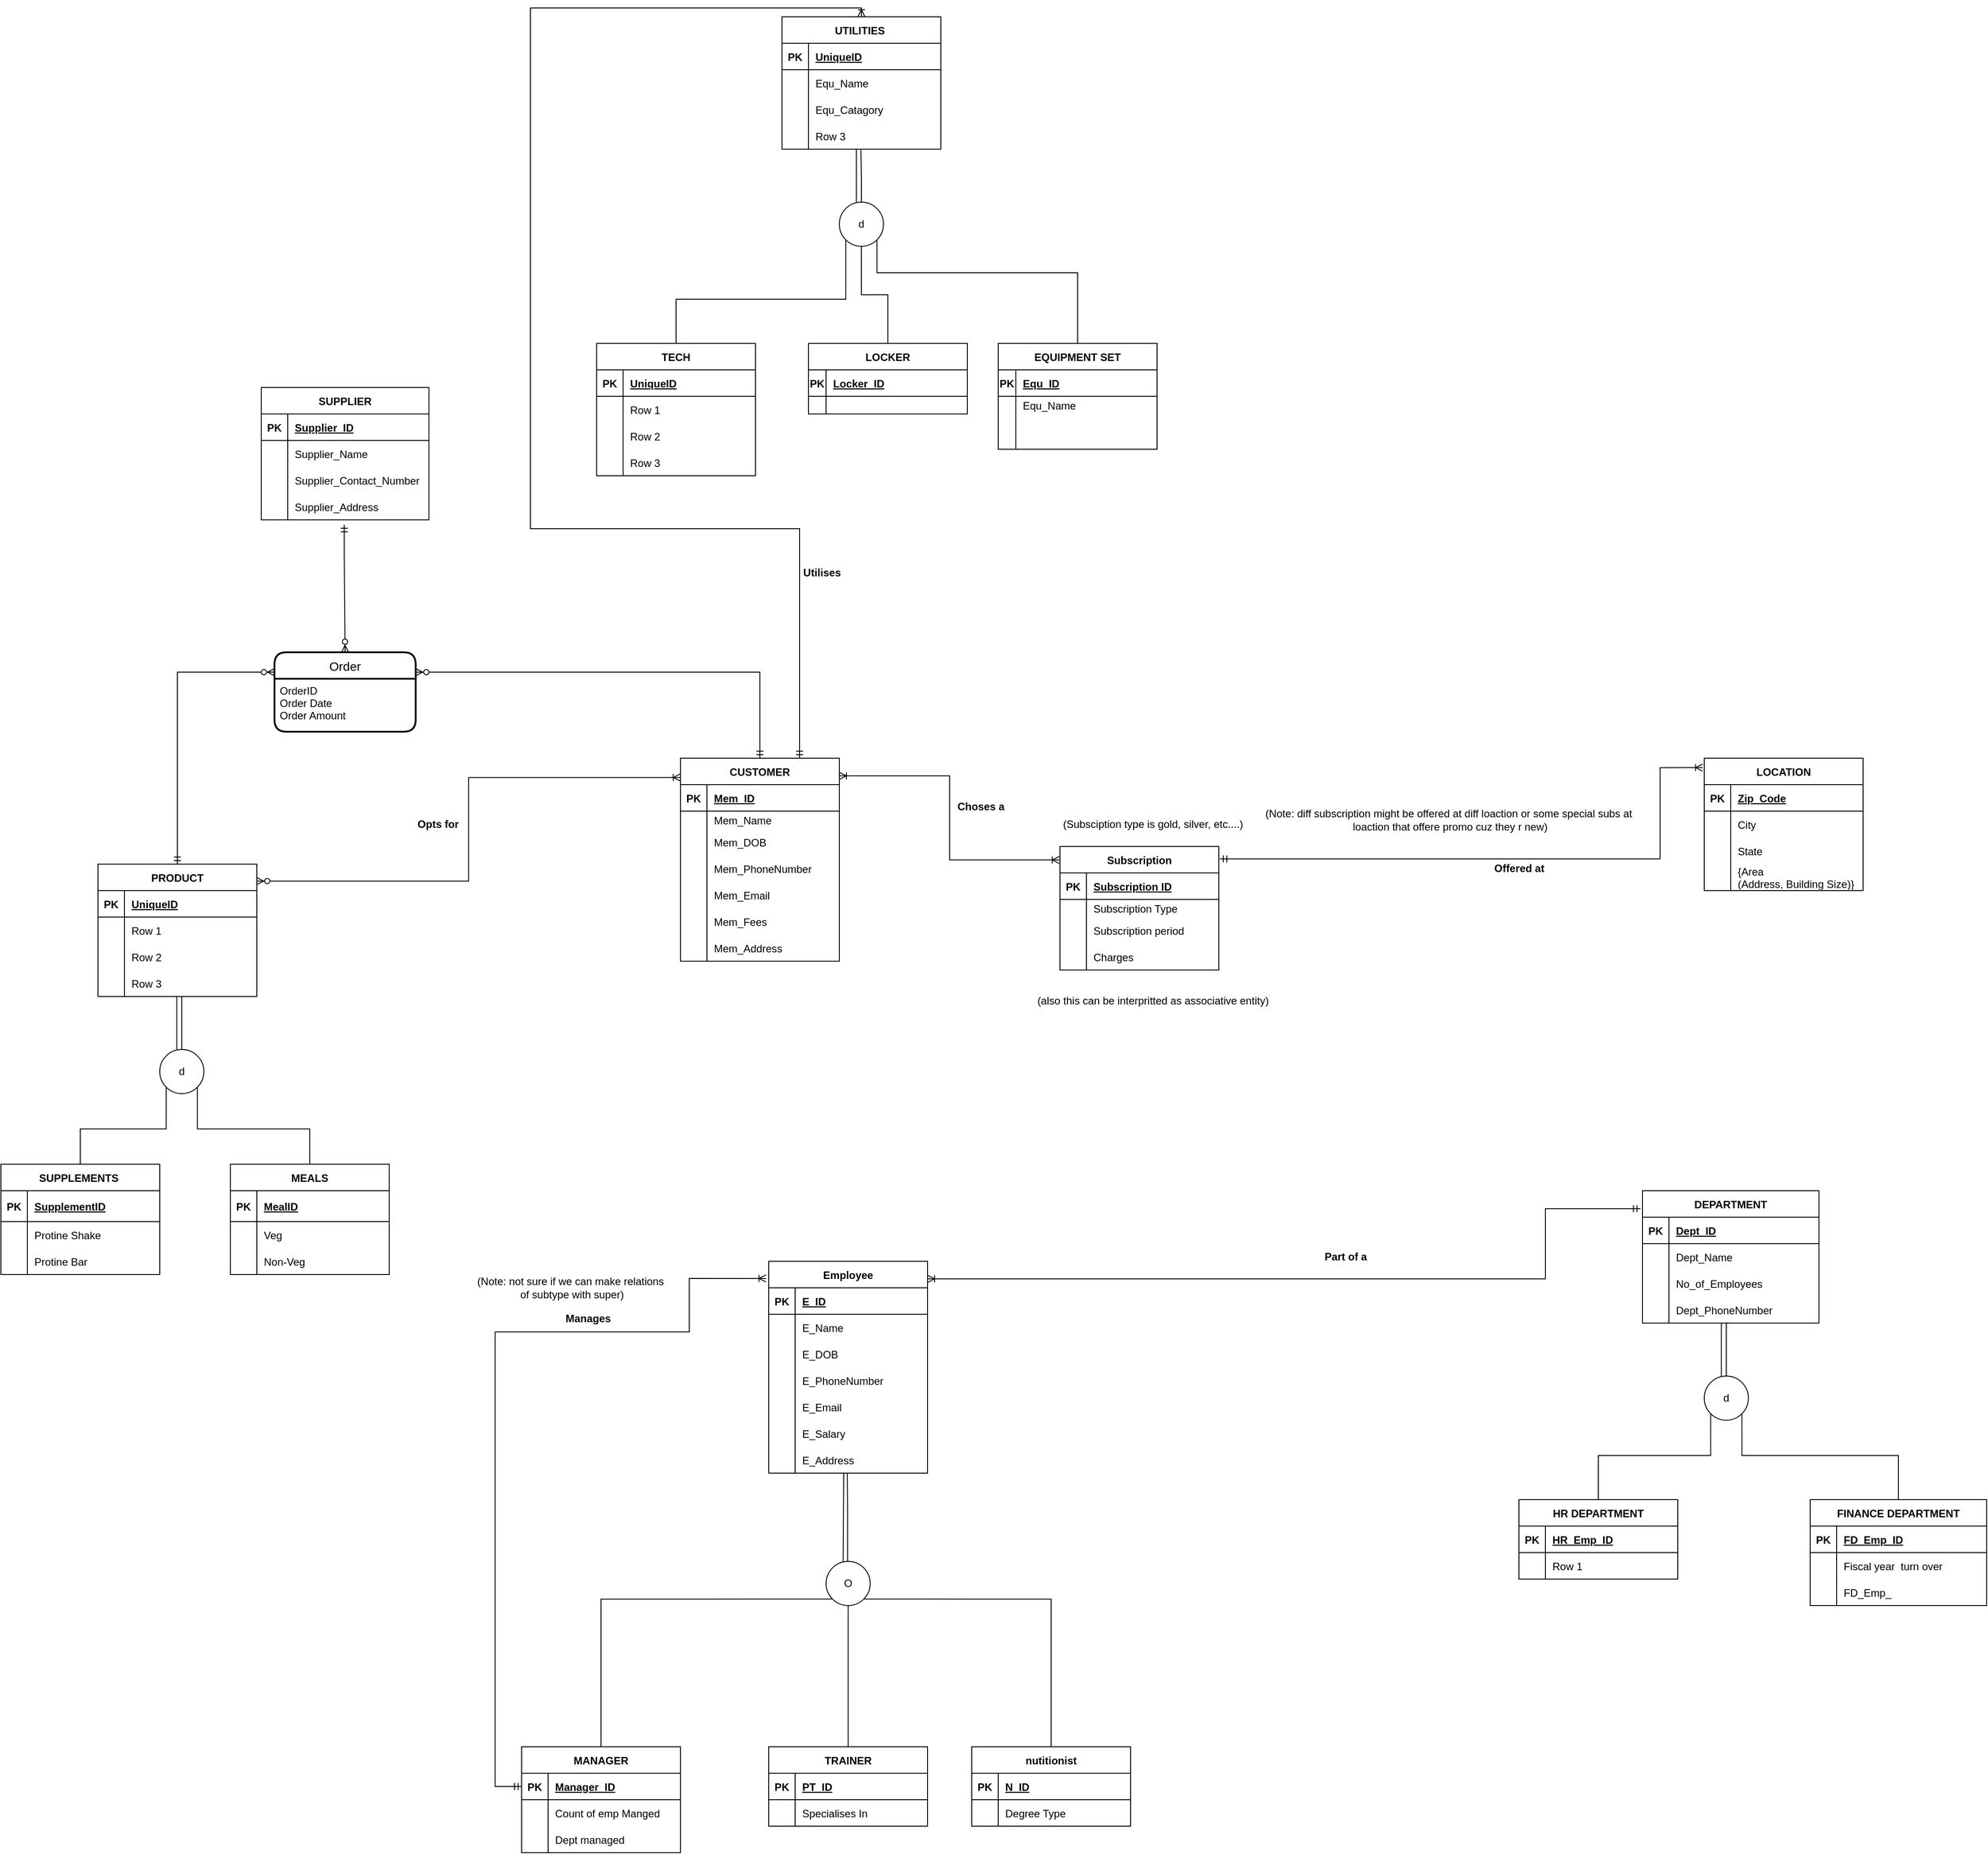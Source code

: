 <mxfile version="20.8.10" type="device"><diagram name="Page-1" id="Y8G_06S0W7rVuZv358rT"><mxGraphModel dx="3772" dy="4012" grid="1" gridSize="10" guides="1" tooltips="1" connect="1" arrows="1" fold="1" page="1" pageScale="1" pageWidth="850" pageHeight="1400" math="0" shadow="0"><root><mxCell id="0"/><mxCell id="1" parent="0"/><mxCell id="i-c71is9VAcpGODFn8bB-1" value="CUSTOMER" style="shape=table;startSize=30;container=1;collapsible=1;childLayout=tableLayout;fixedRows=1;rowLines=0;fontStyle=1;align=center;resizeLast=1;" parent="1" vertex="1"><mxGeometry x="-540" y="-1180" width="180" height="230" as="geometry"/></mxCell><mxCell id="i-c71is9VAcpGODFn8bB-2" value="" style="shape=tableRow;horizontal=0;startSize=0;swimlaneHead=0;swimlaneBody=0;fillColor=none;collapsible=0;dropTarget=0;points=[[0,0.5],[1,0.5]];portConstraint=eastwest;top=0;left=0;right=0;bottom=1;" parent="i-c71is9VAcpGODFn8bB-1" vertex="1"><mxGeometry y="30" width="180" height="30" as="geometry"/></mxCell><mxCell id="i-c71is9VAcpGODFn8bB-3" value="PK" style="shape=partialRectangle;connectable=0;fillColor=none;top=0;left=0;bottom=0;right=0;fontStyle=1;overflow=hidden;" parent="i-c71is9VAcpGODFn8bB-2" vertex="1"><mxGeometry width="30" height="30" as="geometry"><mxRectangle width="30" height="30" as="alternateBounds"/></mxGeometry></mxCell><mxCell id="i-c71is9VAcpGODFn8bB-4" value="Mem_ID" style="shape=partialRectangle;connectable=0;fillColor=none;top=0;left=0;bottom=0;right=0;align=left;spacingLeft=6;fontStyle=5;overflow=hidden;" parent="i-c71is9VAcpGODFn8bB-2" vertex="1"><mxGeometry x="30" width="150" height="30" as="geometry"><mxRectangle width="150" height="30" as="alternateBounds"/></mxGeometry></mxCell><mxCell id="i-c71is9VAcpGODFn8bB-5" value="" style="shape=tableRow;horizontal=0;startSize=0;swimlaneHead=0;swimlaneBody=0;fillColor=none;collapsible=0;dropTarget=0;points=[[0,0.5],[1,0.5]];portConstraint=eastwest;top=0;left=0;right=0;bottom=0;" parent="i-c71is9VAcpGODFn8bB-1" vertex="1"><mxGeometry y="60" width="180" height="20" as="geometry"/></mxCell><mxCell id="i-c71is9VAcpGODFn8bB-6" value="" style="shape=partialRectangle;connectable=0;fillColor=none;top=0;left=0;bottom=0;right=0;editable=1;overflow=hidden;" parent="i-c71is9VAcpGODFn8bB-5" vertex="1"><mxGeometry width="30" height="20" as="geometry"><mxRectangle width="30" height="20" as="alternateBounds"/></mxGeometry></mxCell><mxCell id="i-c71is9VAcpGODFn8bB-7" value="Mem_Name" style="shape=partialRectangle;connectable=0;fillColor=none;top=0;left=0;bottom=0;right=0;align=left;spacingLeft=6;overflow=hidden;" parent="i-c71is9VAcpGODFn8bB-5" vertex="1"><mxGeometry x="30" width="150" height="20" as="geometry"><mxRectangle width="150" height="20" as="alternateBounds"/></mxGeometry></mxCell><mxCell id="i-c71is9VAcpGODFn8bB-8" value="" style="shape=tableRow;horizontal=0;startSize=0;swimlaneHead=0;swimlaneBody=0;fillColor=none;collapsible=0;dropTarget=0;points=[[0,0.5],[1,0.5]];portConstraint=eastwest;top=0;left=0;right=0;bottom=0;" parent="i-c71is9VAcpGODFn8bB-1" vertex="1"><mxGeometry y="80" width="180" height="30" as="geometry"/></mxCell><mxCell id="i-c71is9VAcpGODFn8bB-9" value="" style="shape=partialRectangle;connectable=0;fillColor=none;top=0;left=0;bottom=0;right=0;editable=1;overflow=hidden;" parent="i-c71is9VAcpGODFn8bB-8" vertex="1"><mxGeometry width="30" height="30" as="geometry"><mxRectangle width="30" height="30" as="alternateBounds"/></mxGeometry></mxCell><mxCell id="i-c71is9VAcpGODFn8bB-10" value="Mem_DOB" style="shape=partialRectangle;connectable=0;fillColor=none;top=0;left=0;bottom=0;right=0;align=left;spacingLeft=6;overflow=hidden;" parent="i-c71is9VAcpGODFn8bB-8" vertex="1"><mxGeometry x="30" width="150" height="30" as="geometry"><mxRectangle width="150" height="30" as="alternateBounds"/></mxGeometry></mxCell><mxCell id="i-c71is9VAcpGODFn8bB-11" value="" style="shape=tableRow;horizontal=0;startSize=0;swimlaneHead=0;swimlaneBody=0;fillColor=none;collapsible=0;dropTarget=0;points=[[0,0.5],[1,0.5]];portConstraint=eastwest;top=0;left=0;right=0;bottom=0;" parent="i-c71is9VAcpGODFn8bB-1" vertex="1"><mxGeometry y="110" width="180" height="30" as="geometry"/></mxCell><mxCell id="i-c71is9VAcpGODFn8bB-12" value="" style="shape=partialRectangle;connectable=0;fillColor=none;top=0;left=0;bottom=0;right=0;editable=1;overflow=hidden;" parent="i-c71is9VAcpGODFn8bB-11" vertex="1"><mxGeometry width="30" height="30" as="geometry"><mxRectangle width="30" height="30" as="alternateBounds"/></mxGeometry></mxCell><mxCell id="i-c71is9VAcpGODFn8bB-13" value="Mem_PhoneNumber" style="shape=partialRectangle;connectable=0;fillColor=none;top=0;left=0;bottom=0;right=0;align=left;spacingLeft=6;overflow=hidden;" parent="i-c71is9VAcpGODFn8bB-11" vertex="1"><mxGeometry x="30" width="150" height="30" as="geometry"><mxRectangle width="150" height="30" as="alternateBounds"/></mxGeometry></mxCell><mxCell id="i-c71is9VAcpGODFn8bB-23" value="" style="shape=tableRow;horizontal=0;startSize=0;swimlaneHead=0;swimlaneBody=0;fillColor=none;collapsible=0;dropTarget=0;points=[[0,0.5],[1,0.5]];portConstraint=eastwest;top=0;left=0;right=0;bottom=0;" parent="i-c71is9VAcpGODFn8bB-1" vertex="1"><mxGeometry y="140" width="180" height="30" as="geometry"/></mxCell><mxCell id="i-c71is9VAcpGODFn8bB-24" value="" style="shape=partialRectangle;connectable=0;fillColor=none;top=0;left=0;bottom=0;right=0;editable=1;overflow=hidden;" parent="i-c71is9VAcpGODFn8bB-23" vertex="1"><mxGeometry width="30" height="30" as="geometry"><mxRectangle width="30" height="30" as="alternateBounds"/></mxGeometry></mxCell><mxCell id="i-c71is9VAcpGODFn8bB-25" value="Mem_Email" style="shape=partialRectangle;connectable=0;fillColor=none;top=0;left=0;bottom=0;right=0;align=left;spacingLeft=6;overflow=hidden;" parent="i-c71is9VAcpGODFn8bB-23" vertex="1"><mxGeometry x="30" width="150" height="30" as="geometry"><mxRectangle width="150" height="30" as="alternateBounds"/></mxGeometry></mxCell><mxCell id="i-c71is9VAcpGODFn8bB-26" value="" style="shape=tableRow;horizontal=0;startSize=0;swimlaneHead=0;swimlaneBody=0;fillColor=none;collapsible=0;dropTarget=0;points=[[0,0.5],[1,0.5]];portConstraint=eastwest;top=0;left=0;right=0;bottom=0;" parent="i-c71is9VAcpGODFn8bB-1" vertex="1"><mxGeometry y="170" width="180" height="30" as="geometry"/></mxCell><mxCell id="i-c71is9VAcpGODFn8bB-27" value="" style="shape=partialRectangle;connectable=0;fillColor=none;top=0;left=0;bottom=0;right=0;editable=1;overflow=hidden;" parent="i-c71is9VAcpGODFn8bB-26" vertex="1"><mxGeometry width="30" height="30" as="geometry"><mxRectangle width="30" height="30" as="alternateBounds"/></mxGeometry></mxCell><mxCell id="i-c71is9VAcpGODFn8bB-28" value="Mem_Fees" style="shape=partialRectangle;connectable=0;fillColor=none;top=0;left=0;bottom=0;right=0;align=left;spacingLeft=6;overflow=hidden;" parent="i-c71is9VAcpGODFn8bB-26" vertex="1"><mxGeometry x="30" width="150" height="30" as="geometry"><mxRectangle width="150" height="30" as="alternateBounds"/></mxGeometry></mxCell><mxCell id="i-c71is9VAcpGODFn8bB-29" value="" style="shape=tableRow;horizontal=0;startSize=0;swimlaneHead=0;swimlaneBody=0;fillColor=none;collapsible=0;dropTarget=0;points=[[0,0.5],[1,0.5]];portConstraint=eastwest;top=0;left=0;right=0;bottom=0;" parent="i-c71is9VAcpGODFn8bB-1" vertex="1"><mxGeometry y="200" width="180" height="30" as="geometry"/></mxCell><mxCell id="i-c71is9VAcpGODFn8bB-30" value="" style="shape=partialRectangle;connectable=0;fillColor=none;top=0;left=0;bottom=0;right=0;editable=1;overflow=hidden;" parent="i-c71is9VAcpGODFn8bB-29" vertex="1"><mxGeometry width="30" height="30" as="geometry"><mxRectangle width="30" height="30" as="alternateBounds"/></mxGeometry></mxCell><mxCell id="i-c71is9VAcpGODFn8bB-31" value="Mem_Address" style="shape=partialRectangle;connectable=0;fillColor=none;top=0;left=0;bottom=0;right=0;align=left;spacingLeft=6;overflow=hidden;" parent="i-c71is9VAcpGODFn8bB-29" vertex="1"><mxGeometry x="30" width="150" height="30" as="geometry"><mxRectangle width="150" height="30" as="alternateBounds"/></mxGeometry></mxCell><mxCell id="i-c71is9VAcpGODFn8bB-64" value="nutitionist" style="shape=table;startSize=30;container=1;collapsible=1;childLayout=tableLayout;fixedRows=1;rowLines=0;fontStyle=1;align=center;resizeLast=1;" parent="1" vertex="1"><mxGeometry x="-210" y="-60" width="180" height="90" as="geometry"/></mxCell><mxCell id="i-c71is9VAcpGODFn8bB-65" value="" style="shape=tableRow;horizontal=0;startSize=0;swimlaneHead=0;swimlaneBody=0;fillColor=none;collapsible=0;dropTarget=0;points=[[0,0.5],[1,0.5]];portConstraint=eastwest;top=0;left=0;right=0;bottom=1;" parent="i-c71is9VAcpGODFn8bB-64" vertex="1"><mxGeometry y="30" width="180" height="30" as="geometry"/></mxCell><mxCell id="i-c71is9VAcpGODFn8bB-66" value="PK" style="shape=partialRectangle;connectable=0;fillColor=none;top=0;left=0;bottom=0;right=0;fontStyle=1;overflow=hidden;" parent="i-c71is9VAcpGODFn8bB-65" vertex="1"><mxGeometry width="30" height="30" as="geometry"><mxRectangle width="30" height="30" as="alternateBounds"/></mxGeometry></mxCell><mxCell id="i-c71is9VAcpGODFn8bB-67" value="N_ID" style="shape=partialRectangle;connectable=0;fillColor=none;top=0;left=0;bottom=0;right=0;align=left;spacingLeft=6;fontStyle=5;overflow=hidden;" parent="i-c71is9VAcpGODFn8bB-65" vertex="1"><mxGeometry x="30" width="150" height="30" as="geometry"><mxRectangle width="150" height="30" as="alternateBounds"/></mxGeometry></mxCell><mxCell id="i-c71is9VAcpGODFn8bB-68" value="" style="shape=tableRow;horizontal=0;startSize=0;swimlaneHead=0;swimlaneBody=0;fillColor=none;collapsible=0;dropTarget=0;points=[[0,0.5],[1,0.5]];portConstraint=eastwest;top=0;left=0;right=0;bottom=0;" parent="i-c71is9VAcpGODFn8bB-64" vertex="1"><mxGeometry y="60" width="180" height="30" as="geometry"/></mxCell><mxCell id="i-c71is9VAcpGODFn8bB-69" value="" style="shape=partialRectangle;connectable=0;fillColor=none;top=0;left=0;bottom=0;right=0;editable=1;overflow=hidden;" parent="i-c71is9VAcpGODFn8bB-68" vertex="1"><mxGeometry width="30" height="30" as="geometry"><mxRectangle width="30" height="30" as="alternateBounds"/></mxGeometry></mxCell><mxCell id="i-c71is9VAcpGODFn8bB-70" value="Degree Type" style="shape=partialRectangle;connectable=0;fillColor=none;top=0;left=0;bottom=0;right=0;align=left;spacingLeft=6;overflow=hidden;" parent="i-c71is9VAcpGODFn8bB-68" vertex="1"><mxGeometry x="30" width="150" height="30" as="geometry"><mxRectangle width="150" height="30" as="alternateBounds"/></mxGeometry></mxCell><mxCell id="i-c71is9VAcpGODFn8bB-99" value="MANAGER" style="shape=table;startSize=30;container=1;collapsible=1;childLayout=tableLayout;fixedRows=1;rowLines=0;fontStyle=1;align=center;resizeLast=1;" parent="1" vertex="1"><mxGeometry x="-720" y="-60" width="180" height="120" as="geometry"/></mxCell><mxCell id="i-c71is9VAcpGODFn8bB-100" value="" style="shape=tableRow;horizontal=0;startSize=0;swimlaneHead=0;swimlaneBody=0;fillColor=none;collapsible=0;dropTarget=0;points=[[0,0.5],[1,0.5]];portConstraint=eastwest;top=0;left=0;right=0;bottom=1;" parent="i-c71is9VAcpGODFn8bB-99" vertex="1"><mxGeometry y="30" width="180" height="30" as="geometry"/></mxCell><mxCell id="i-c71is9VAcpGODFn8bB-101" value="PK" style="shape=partialRectangle;connectable=0;fillColor=none;top=0;left=0;bottom=0;right=0;fontStyle=1;overflow=hidden;" parent="i-c71is9VAcpGODFn8bB-100" vertex="1"><mxGeometry width="30" height="30" as="geometry"><mxRectangle width="30" height="30" as="alternateBounds"/></mxGeometry></mxCell><mxCell id="i-c71is9VAcpGODFn8bB-102" value="Manager_ID" style="shape=partialRectangle;connectable=0;fillColor=none;top=0;left=0;bottom=0;right=0;align=left;spacingLeft=6;fontStyle=5;overflow=hidden;" parent="i-c71is9VAcpGODFn8bB-100" vertex="1"><mxGeometry x="30" width="150" height="30" as="geometry"><mxRectangle width="150" height="30" as="alternateBounds"/></mxGeometry></mxCell><mxCell id="i-c71is9VAcpGODFn8bB-103" value="" style="shape=tableRow;horizontal=0;startSize=0;swimlaneHead=0;swimlaneBody=0;fillColor=none;collapsible=0;dropTarget=0;points=[[0,0.5],[1,0.5]];portConstraint=eastwest;top=0;left=0;right=0;bottom=0;" parent="i-c71is9VAcpGODFn8bB-99" vertex="1"><mxGeometry y="60" width="180" height="30" as="geometry"/></mxCell><mxCell id="i-c71is9VAcpGODFn8bB-104" value="" style="shape=partialRectangle;connectable=0;fillColor=none;top=0;left=0;bottom=0;right=0;editable=1;overflow=hidden;" parent="i-c71is9VAcpGODFn8bB-103" vertex="1"><mxGeometry width="30" height="30" as="geometry"><mxRectangle width="30" height="30" as="alternateBounds"/></mxGeometry></mxCell><mxCell id="i-c71is9VAcpGODFn8bB-105" value="Count of emp Manged" style="shape=partialRectangle;connectable=0;fillColor=none;top=0;left=0;bottom=0;right=0;align=left;spacingLeft=6;overflow=hidden;" parent="i-c71is9VAcpGODFn8bB-103" vertex="1"><mxGeometry x="30" width="150" height="30" as="geometry"><mxRectangle width="150" height="30" as="alternateBounds"/></mxGeometry></mxCell><mxCell id="i-c71is9VAcpGODFn8bB-121" value="" style="shape=tableRow;horizontal=0;startSize=0;swimlaneHead=0;swimlaneBody=0;fillColor=none;collapsible=0;dropTarget=0;points=[[0,0.5],[1,0.5]];portConstraint=eastwest;top=0;left=0;right=0;bottom=0;" parent="i-c71is9VAcpGODFn8bB-99" vertex="1"><mxGeometry y="90" width="180" height="30" as="geometry"/></mxCell><mxCell id="i-c71is9VAcpGODFn8bB-122" value="" style="shape=partialRectangle;connectable=0;fillColor=none;top=0;left=0;bottom=0;right=0;editable=1;overflow=hidden;" parent="i-c71is9VAcpGODFn8bB-121" vertex="1"><mxGeometry width="30" height="30" as="geometry"><mxRectangle width="30" height="30" as="alternateBounds"/></mxGeometry></mxCell><mxCell id="i-c71is9VAcpGODFn8bB-123" value="Dept managed" style="shape=partialRectangle;connectable=0;fillColor=none;top=0;left=0;bottom=0;right=0;align=left;spacingLeft=6;overflow=hidden;" parent="i-c71is9VAcpGODFn8bB-121" vertex="1"><mxGeometry x="30" width="150" height="30" as="geometry"><mxRectangle width="150" height="30" as="alternateBounds"/></mxGeometry></mxCell><mxCell id="i-c71is9VAcpGODFn8bB-150" value="TRAINER" style="shape=table;startSize=30;container=1;collapsible=1;childLayout=tableLayout;fixedRows=1;rowLines=0;fontStyle=1;align=center;resizeLast=1;" parent="1" vertex="1"><mxGeometry x="-440" y="-60" width="180" height="90" as="geometry"/></mxCell><mxCell id="i-c71is9VAcpGODFn8bB-151" value="" style="shape=tableRow;horizontal=0;startSize=0;swimlaneHead=0;swimlaneBody=0;fillColor=none;collapsible=0;dropTarget=0;points=[[0,0.5],[1,0.5]];portConstraint=eastwest;top=0;left=0;right=0;bottom=1;" parent="i-c71is9VAcpGODFn8bB-150" vertex="1"><mxGeometry y="30" width="180" height="30" as="geometry"/></mxCell><mxCell id="i-c71is9VAcpGODFn8bB-152" value="PK" style="shape=partialRectangle;connectable=0;fillColor=none;top=0;left=0;bottom=0;right=0;fontStyle=1;overflow=hidden;" parent="i-c71is9VAcpGODFn8bB-151" vertex="1"><mxGeometry width="30" height="30" as="geometry"><mxRectangle width="30" height="30" as="alternateBounds"/></mxGeometry></mxCell><mxCell id="i-c71is9VAcpGODFn8bB-153" value="PT_ID" style="shape=partialRectangle;connectable=0;fillColor=none;top=0;left=0;bottom=0;right=0;align=left;spacingLeft=6;fontStyle=5;overflow=hidden;" parent="i-c71is9VAcpGODFn8bB-151" vertex="1"><mxGeometry x="30" width="150" height="30" as="geometry"><mxRectangle width="150" height="30" as="alternateBounds"/></mxGeometry></mxCell><mxCell id="i-c71is9VAcpGODFn8bB-154" value="" style="shape=tableRow;horizontal=0;startSize=0;swimlaneHead=0;swimlaneBody=0;fillColor=none;collapsible=0;dropTarget=0;points=[[0,0.5],[1,0.5]];portConstraint=eastwest;top=0;left=0;right=0;bottom=0;" parent="i-c71is9VAcpGODFn8bB-150" vertex="1"><mxGeometry y="60" width="180" height="30" as="geometry"/></mxCell><mxCell id="i-c71is9VAcpGODFn8bB-155" value="" style="shape=partialRectangle;connectable=0;fillColor=none;top=0;left=0;bottom=0;right=0;editable=1;overflow=hidden;" parent="i-c71is9VAcpGODFn8bB-154" vertex="1"><mxGeometry width="30" height="30" as="geometry"><mxRectangle width="30" height="30" as="alternateBounds"/></mxGeometry></mxCell><mxCell id="i-c71is9VAcpGODFn8bB-156" value="Specialises In" style="shape=partialRectangle;connectable=0;fillColor=none;top=0;left=0;bottom=0;right=0;align=left;spacingLeft=6;overflow=hidden;" parent="i-c71is9VAcpGODFn8bB-154" vertex="1"><mxGeometry x="30" width="150" height="30" as="geometry"><mxRectangle width="150" height="30" as="alternateBounds"/></mxGeometry></mxCell><mxCell id="i-c71is9VAcpGODFn8bB-172" value="FINANCE DEPARTMENT" style="shape=table;startSize=30;container=1;collapsible=1;childLayout=tableLayout;fixedRows=1;rowLines=0;fontStyle=1;align=center;resizeLast=1;" parent="1" vertex="1"><mxGeometry x="740" y="-340" width="200" height="120" as="geometry"/></mxCell><mxCell id="i-c71is9VAcpGODFn8bB-173" value="" style="shape=tableRow;horizontal=0;startSize=0;swimlaneHead=0;swimlaneBody=0;fillColor=none;collapsible=0;dropTarget=0;points=[[0,0.5],[1,0.5]];portConstraint=eastwest;top=0;left=0;right=0;bottom=1;" parent="i-c71is9VAcpGODFn8bB-172" vertex="1"><mxGeometry y="30" width="200" height="30" as="geometry"/></mxCell><mxCell id="i-c71is9VAcpGODFn8bB-174" value="PK" style="shape=partialRectangle;connectable=0;fillColor=none;top=0;left=0;bottom=0;right=0;fontStyle=1;overflow=hidden;" parent="i-c71is9VAcpGODFn8bB-173" vertex="1"><mxGeometry width="30" height="30" as="geometry"><mxRectangle width="30" height="30" as="alternateBounds"/></mxGeometry></mxCell><mxCell id="i-c71is9VAcpGODFn8bB-175" value="FD_Emp_ID" style="shape=partialRectangle;connectable=0;fillColor=none;top=0;left=0;bottom=0;right=0;align=left;spacingLeft=6;fontStyle=5;overflow=hidden;" parent="i-c71is9VAcpGODFn8bB-173" vertex="1"><mxGeometry x="30" width="170" height="30" as="geometry"><mxRectangle width="170" height="30" as="alternateBounds"/></mxGeometry></mxCell><mxCell id="i-c71is9VAcpGODFn8bB-176" value="" style="shape=tableRow;horizontal=0;startSize=0;swimlaneHead=0;swimlaneBody=0;fillColor=none;collapsible=0;dropTarget=0;points=[[0,0.5],[1,0.5]];portConstraint=eastwest;top=0;left=0;right=0;bottom=0;" parent="i-c71is9VAcpGODFn8bB-172" vertex="1"><mxGeometry y="60" width="200" height="30" as="geometry"/></mxCell><mxCell id="i-c71is9VAcpGODFn8bB-177" value="" style="shape=partialRectangle;connectable=0;fillColor=none;top=0;left=0;bottom=0;right=0;editable=1;overflow=hidden;" parent="i-c71is9VAcpGODFn8bB-176" vertex="1"><mxGeometry width="30" height="30" as="geometry"><mxRectangle width="30" height="30" as="alternateBounds"/></mxGeometry></mxCell><mxCell id="i-c71is9VAcpGODFn8bB-178" value="Fiscal year  turn over" style="shape=partialRectangle;connectable=0;fillColor=none;top=0;left=0;bottom=0;right=0;align=left;spacingLeft=6;overflow=hidden;" parent="i-c71is9VAcpGODFn8bB-176" vertex="1"><mxGeometry x="30" width="170" height="30" as="geometry"><mxRectangle width="170" height="30" as="alternateBounds"/></mxGeometry></mxCell><mxCell id="i-c71is9VAcpGODFn8bB-179" value="" style="shape=tableRow;horizontal=0;startSize=0;swimlaneHead=0;swimlaneBody=0;fillColor=none;collapsible=0;dropTarget=0;points=[[0,0.5],[1,0.5]];portConstraint=eastwest;top=0;left=0;right=0;bottom=0;" parent="i-c71is9VAcpGODFn8bB-172" vertex="1"><mxGeometry y="90" width="200" height="30" as="geometry"/></mxCell><mxCell id="i-c71is9VAcpGODFn8bB-180" value="" style="shape=partialRectangle;connectable=0;fillColor=none;top=0;left=0;bottom=0;right=0;editable=1;overflow=hidden;" parent="i-c71is9VAcpGODFn8bB-179" vertex="1"><mxGeometry width="30" height="30" as="geometry"><mxRectangle width="30" height="30" as="alternateBounds"/></mxGeometry></mxCell><mxCell id="i-c71is9VAcpGODFn8bB-181" value="FD_Emp_" style="shape=partialRectangle;connectable=0;fillColor=none;top=0;left=0;bottom=0;right=0;align=left;spacingLeft=6;overflow=hidden;" parent="i-c71is9VAcpGODFn8bB-179" vertex="1"><mxGeometry x="30" width="170" height="30" as="geometry"><mxRectangle width="170" height="30" as="alternateBounds"/></mxGeometry></mxCell><mxCell id="i-c71is9VAcpGODFn8bB-207" value="Employee" style="shape=table;startSize=30;container=1;collapsible=1;childLayout=tableLayout;fixedRows=1;rowLines=0;fontStyle=1;align=center;resizeLast=1;" parent="1" vertex="1"><mxGeometry x="-440" y="-610" width="180" height="240" as="geometry"/></mxCell><mxCell id="i-c71is9VAcpGODFn8bB-208" value="" style="shape=tableRow;horizontal=0;startSize=0;swimlaneHead=0;swimlaneBody=0;fillColor=none;collapsible=0;dropTarget=0;points=[[0,0.5],[1,0.5]];portConstraint=eastwest;top=0;left=0;right=0;bottom=1;" parent="i-c71is9VAcpGODFn8bB-207" vertex="1"><mxGeometry y="30" width="180" height="30" as="geometry"/></mxCell><mxCell id="i-c71is9VAcpGODFn8bB-209" value="PK" style="shape=partialRectangle;connectable=0;fillColor=none;top=0;left=0;bottom=0;right=0;fontStyle=1;overflow=hidden;" parent="i-c71is9VAcpGODFn8bB-208" vertex="1"><mxGeometry width="30" height="30" as="geometry"><mxRectangle width="30" height="30" as="alternateBounds"/></mxGeometry></mxCell><mxCell id="i-c71is9VAcpGODFn8bB-210" value="E_ID" style="shape=partialRectangle;connectable=0;fillColor=none;top=0;left=0;bottom=0;right=0;align=left;spacingLeft=6;fontStyle=5;overflow=hidden;" parent="i-c71is9VAcpGODFn8bB-208" vertex="1"><mxGeometry x="30" width="150" height="30" as="geometry"><mxRectangle width="150" height="30" as="alternateBounds"/></mxGeometry></mxCell><mxCell id="i-c71is9VAcpGODFn8bB-211" value="" style="shape=tableRow;horizontal=0;startSize=0;swimlaneHead=0;swimlaneBody=0;fillColor=none;collapsible=0;dropTarget=0;points=[[0,0.5],[1,0.5]];portConstraint=eastwest;top=0;left=0;right=0;bottom=0;" parent="i-c71is9VAcpGODFn8bB-207" vertex="1"><mxGeometry y="60" width="180" height="30" as="geometry"/></mxCell><mxCell id="i-c71is9VAcpGODFn8bB-212" value="" style="shape=partialRectangle;connectable=0;fillColor=none;top=0;left=0;bottom=0;right=0;editable=1;overflow=hidden;" parent="i-c71is9VAcpGODFn8bB-211" vertex="1"><mxGeometry width="30" height="30" as="geometry"><mxRectangle width="30" height="30" as="alternateBounds"/></mxGeometry></mxCell><mxCell id="i-c71is9VAcpGODFn8bB-213" value="E_Name" style="shape=partialRectangle;connectable=0;fillColor=none;top=0;left=0;bottom=0;right=0;align=left;spacingLeft=6;overflow=hidden;" parent="i-c71is9VAcpGODFn8bB-211" vertex="1"><mxGeometry x="30" width="150" height="30" as="geometry"><mxRectangle width="150" height="30" as="alternateBounds"/></mxGeometry></mxCell><mxCell id="i-c71is9VAcpGODFn8bB-214" value="" style="shape=tableRow;horizontal=0;startSize=0;swimlaneHead=0;swimlaneBody=0;fillColor=none;collapsible=0;dropTarget=0;points=[[0,0.5],[1,0.5]];portConstraint=eastwest;top=0;left=0;right=0;bottom=0;" parent="i-c71is9VAcpGODFn8bB-207" vertex="1"><mxGeometry y="90" width="180" height="30" as="geometry"/></mxCell><mxCell id="i-c71is9VAcpGODFn8bB-215" value="" style="shape=partialRectangle;connectable=0;fillColor=none;top=0;left=0;bottom=0;right=0;editable=1;overflow=hidden;" parent="i-c71is9VAcpGODFn8bB-214" vertex="1"><mxGeometry width="30" height="30" as="geometry"><mxRectangle width="30" height="30" as="alternateBounds"/></mxGeometry></mxCell><mxCell id="i-c71is9VAcpGODFn8bB-216" value="E_DOB" style="shape=partialRectangle;connectable=0;fillColor=none;top=0;left=0;bottom=0;right=0;align=left;spacingLeft=6;overflow=hidden;" parent="i-c71is9VAcpGODFn8bB-214" vertex="1"><mxGeometry x="30" width="150" height="30" as="geometry"><mxRectangle width="150" height="30" as="alternateBounds"/></mxGeometry></mxCell><mxCell id="i-c71is9VAcpGODFn8bB-217" value="" style="shape=tableRow;horizontal=0;startSize=0;swimlaneHead=0;swimlaneBody=0;fillColor=none;collapsible=0;dropTarget=0;points=[[0,0.5],[1,0.5]];portConstraint=eastwest;top=0;left=0;right=0;bottom=0;" parent="i-c71is9VAcpGODFn8bB-207" vertex="1"><mxGeometry y="120" width="180" height="30" as="geometry"/></mxCell><mxCell id="i-c71is9VAcpGODFn8bB-218" value="" style="shape=partialRectangle;connectable=0;fillColor=none;top=0;left=0;bottom=0;right=0;editable=1;overflow=hidden;" parent="i-c71is9VAcpGODFn8bB-217" vertex="1"><mxGeometry width="30" height="30" as="geometry"><mxRectangle width="30" height="30" as="alternateBounds"/></mxGeometry></mxCell><mxCell id="i-c71is9VAcpGODFn8bB-219" value="E_PhoneNumber" style="shape=partialRectangle;connectable=0;fillColor=none;top=0;left=0;bottom=0;right=0;align=left;spacingLeft=6;overflow=hidden;" parent="i-c71is9VAcpGODFn8bB-217" vertex="1"><mxGeometry x="30" width="150" height="30" as="geometry"><mxRectangle width="150" height="30" as="alternateBounds"/></mxGeometry></mxCell><mxCell id="i-c71is9VAcpGODFn8bB-220" value="" style="shape=tableRow;horizontal=0;startSize=0;swimlaneHead=0;swimlaneBody=0;fillColor=none;collapsible=0;dropTarget=0;points=[[0,0.5],[1,0.5]];portConstraint=eastwest;top=0;left=0;right=0;bottom=0;" parent="i-c71is9VAcpGODFn8bB-207" vertex="1"><mxGeometry y="150" width="180" height="30" as="geometry"/></mxCell><mxCell id="i-c71is9VAcpGODFn8bB-221" value="" style="shape=partialRectangle;connectable=0;fillColor=none;top=0;left=0;bottom=0;right=0;editable=1;overflow=hidden;" parent="i-c71is9VAcpGODFn8bB-220" vertex="1"><mxGeometry width="30" height="30" as="geometry"><mxRectangle width="30" height="30" as="alternateBounds"/></mxGeometry></mxCell><mxCell id="i-c71is9VAcpGODFn8bB-222" value="E_Email" style="shape=partialRectangle;connectable=0;fillColor=none;top=0;left=0;bottom=0;right=0;align=left;spacingLeft=6;overflow=hidden;" parent="i-c71is9VAcpGODFn8bB-220" vertex="1"><mxGeometry x="30" width="150" height="30" as="geometry"><mxRectangle width="150" height="30" as="alternateBounds"/></mxGeometry></mxCell><mxCell id="i-c71is9VAcpGODFn8bB-223" value="" style="shape=tableRow;horizontal=0;startSize=0;swimlaneHead=0;swimlaneBody=0;fillColor=none;collapsible=0;dropTarget=0;points=[[0,0.5],[1,0.5]];portConstraint=eastwest;top=0;left=0;right=0;bottom=0;" parent="i-c71is9VAcpGODFn8bB-207" vertex="1"><mxGeometry y="180" width="180" height="30" as="geometry"/></mxCell><mxCell id="i-c71is9VAcpGODFn8bB-224" value="" style="shape=partialRectangle;connectable=0;fillColor=none;top=0;left=0;bottom=0;right=0;editable=1;overflow=hidden;" parent="i-c71is9VAcpGODFn8bB-223" vertex="1"><mxGeometry width="30" height="30" as="geometry"><mxRectangle width="30" height="30" as="alternateBounds"/></mxGeometry></mxCell><mxCell id="i-c71is9VAcpGODFn8bB-225" value="E_Salary" style="shape=partialRectangle;connectable=0;fillColor=none;top=0;left=0;bottom=0;right=0;align=left;spacingLeft=6;overflow=hidden;" parent="i-c71is9VAcpGODFn8bB-223" vertex="1"><mxGeometry x="30" width="150" height="30" as="geometry"><mxRectangle width="150" height="30" as="alternateBounds"/></mxGeometry></mxCell><mxCell id="i-c71is9VAcpGODFn8bB-226" value="" style="shape=tableRow;horizontal=0;startSize=0;swimlaneHead=0;swimlaneBody=0;fillColor=none;collapsible=0;dropTarget=0;points=[[0,0.5],[1,0.5]];portConstraint=eastwest;top=0;left=0;right=0;bottom=0;" parent="i-c71is9VAcpGODFn8bB-207" vertex="1"><mxGeometry y="210" width="180" height="30" as="geometry"/></mxCell><mxCell id="i-c71is9VAcpGODFn8bB-227" value="" style="shape=partialRectangle;connectable=0;fillColor=none;top=0;left=0;bottom=0;right=0;editable=1;overflow=hidden;" parent="i-c71is9VAcpGODFn8bB-226" vertex="1"><mxGeometry width="30" height="30" as="geometry"><mxRectangle width="30" height="30" as="alternateBounds"/></mxGeometry></mxCell><mxCell id="i-c71is9VAcpGODFn8bB-228" value="E_Address" style="shape=partialRectangle;connectable=0;fillColor=none;top=0;left=0;bottom=0;right=0;align=left;spacingLeft=6;overflow=hidden;" parent="i-c71is9VAcpGODFn8bB-226" vertex="1"><mxGeometry x="30" width="150" height="30" as="geometry"><mxRectangle width="150" height="30" as="alternateBounds"/></mxGeometry></mxCell><mxCell id="i-c71is9VAcpGODFn8bB-229" value="DEPARTMENT" style="shape=table;startSize=30;container=1;collapsible=1;childLayout=tableLayout;fixedRows=1;rowLines=0;fontStyle=1;align=center;resizeLast=1;" parent="1" vertex="1"><mxGeometry x="550" y="-690" width="200" height="150" as="geometry"/></mxCell><mxCell id="i-c71is9VAcpGODFn8bB-230" value="" style="shape=tableRow;horizontal=0;startSize=0;swimlaneHead=0;swimlaneBody=0;fillColor=none;collapsible=0;dropTarget=0;points=[[0,0.5],[1,0.5]];portConstraint=eastwest;top=0;left=0;right=0;bottom=1;" parent="i-c71is9VAcpGODFn8bB-229" vertex="1"><mxGeometry y="30" width="200" height="30" as="geometry"/></mxCell><mxCell id="i-c71is9VAcpGODFn8bB-231" value="PK" style="shape=partialRectangle;connectable=0;fillColor=none;top=0;left=0;bottom=0;right=0;fontStyle=1;overflow=hidden;" parent="i-c71is9VAcpGODFn8bB-230" vertex="1"><mxGeometry width="30" height="30" as="geometry"><mxRectangle width="30" height="30" as="alternateBounds"/></mxGeometry></mxCell><mxCell id="i-c71is9VAcpGODFn8bB-232" value="Dept_ID" style="shape=partialRectangle;connectable=0;fillColor=none;top=0;left=0;bottom=0;right=0;align=left;spacingLeft=6;fontStyle=5;overflow=hidden;" parent="i-c71is9VAcpGODFn8bB-230" vertex="1"><mxGeometry x="30" width="170" height="30" as="geometry"><mxRectangle width="170" height="30" as="alternateBounds"/></mxGeometry></mxCell><mxCell id="i-c71is9VAcpGODFn8bB-251" value="" style="shape=tableRow;horizontal=0;startSize=0;swimlaneHead=0;swimlaneBody=0;fillColor=none;collapsible=0;dropTarget=0;points=[[0,0.5],[1,0.5]];portConstraint=eastwest;top=0;left=0;right=0;bottom=0;" parent="i-c71is9VAcpGODFn8bB-229" vertex="1"><mxGeometry y="60" width="200" height="30" as="geometry"/></mxCell><mxCell id="i-c71is9VAcpGODFn8bB-252" value="" style="shape=partialRectangle;connectable=0;fillColor=none;top=0;left=0;bottom=0;right=0;editable=1;overflow=hidden;" parent="i-c71is9VAcpGODFn8bB-251" vertex="1"><mxGeometry width="30" height="30" as="geometry"><mxRectangle width="30" height="30" as="alternateBounds"/></mxGeometry></mxCell><mxCell id="i-c71is9VAcpGODFn8bB-253" value="Dept_Name" style="shape=partialRectangle;connectable=0;fillColor=none;top=0;left=0;bottom=0;right=0;align=left;spacingLeft=6;overflow=hidden;" parent="i-c71is9VAcpGODFn8bB-251" vertex="1"><mxGeometry x="30" width="170" height="30" as="geometry"><mxRectangle width="170" height="30" as="alternateBounds"/></mxGeometry></mxCell><mxCell id="i-c71is9VAcpGODFn8bB-233" value="" style="shape=tableRow;horizontal=0;startSize=0;swimlaneHead=0;swimlaneBody=0;fillColor=none;collapsible=0;dropTarget=0;points=[[0,0.5],[1,0.5]];portConstraint=eastwest;top=0;left=0;right=0;bottom=0;" parent="i-c71is9VAcpGODFn8bB-229" vertex="1"><mxGeometry y="90" width="200" height="30" as="geometry"/></mxCell><mxCell id="i-c71is9VAcpGODFn8bB-234" value="" style="shape=partialRectangle;connectable=0;fillColor=none;top=0;left=0;bottom=0;right=0;editable=1;overflow=hidden;" parent="i-c71is9VAcpGODFn8bB-233" vertex="1"><mxGeometry width="30" height="30" as="geometry"><mxRectangle width="30" height="30" as="alternateBounds"/></mxGeometry></mxCell><mxCell id="i-c71is9VAcpGODFn8bB-235" value="No_of_Employees" style="shape=partialRectangle;connectable=0;fillColor=none;top=0;left=0;bottom=0;right=0;align=left;spacingLeft=6;overflow=hidden;" parent="i-c71is9VAcpGODFn8bB-233" vertex="1"><mxGeometry x="30" width="170" height="30" as="geometry"><mxRectangle width="170" height="30" as="alternateBounds"/></mxGeometry></mxCell><mxCell id="i-c71is9VAcpGODFn8bB-239" value="" style="shape=tableRow;horizontal=0;startSize=0;swimlaneHead=0;swimlaneBody=0;fillColor=none;collapsible=0;dropTarget=0;points=[[0,0.5],[1,0.5]];portConstraint=eastwest;top=0;left=0;right=0;bottom=0;" parent="i-c71is9VAcpGODFn8bB-229" vertex="1"><mxGeometry y="120" width="200" height="30" as="geometry"/></mxCell><mxCell id="i-c71is9VAcpGODFn8bB-240" value="" style="shape=partialRectangle;connectable=0;fillColor=none;top=0;left=0;bottom=0;right=0;editable=1;overflow=hidden;" parent="i-c71is9VAcpGODFn8bB-239" vertex="1"><mxGeometry width="30" height="30" as="geometry"><mxRectangle width="30" height="30" as="alternateBounds"/></mxGeometry></mxCell><mxCell id="i-c71is9VAcpGODFn8bB-241" value="Dept_PhoneNumber" style="shape=partialRectangle;connectable=0;fillColor=none;top=0;left=0;bottom=0;right=0;align=left;spacingLeft=6;overflow=hidden;" parent="i-c71is9VAcpGODFn8bB-239" vertex="1"><mxGeometry x="30" width="170" height="30" as="geometry"><mxRectangle width="170" height="30" as="alternateBounds"/></mxGeometry></mxCell><mxCell id="i-c71is9VAcpGODFn8bB-254" value="SUPPLIER" style="shape=table;startSize=30;container=1;collapsible=1;childLayout=tableLayout;fixedRows=1;rowLines=0;fontStyle=1;align=center;resizeLast=1;" parent="1" vertex="1"><mxGeometry x="-1015" y="-1600" width="190" height="150" as="geometry"/></mxCell><mxCell id="i-c71is9VAcpGODFn8bB-255" value="" style="shape=tableRow;horizontal=0;startSize=0;swimlaneHead=0;swimlaneBody=0;fillColor=none;collapsible=0;dropTarget=0;points=[[0,0.5],[1,0.5]];portConstraint=eastwest;top=0;left=0;right=0;bottom=1;" parent="i-c71is9VAcpGODFn8bB-254" vertex="1"><mxGeometry y="30" width="190" height="30" as="geometry"/></mxCell><mxCell id="i-c71is9VAcpGODFn8bB-256" value="PK" style="shape=partialRectangle;connectable=0;fillColor=none;top=0;left=0;bottom=0;right=0;fontStyle=1;overflow=hidden;" parent="i-c71is9VAcpGODFn8bB-255" vertex="1"><mxGeometry width="30" height="30" as="geometry"><mxRectangle width="30" height="30" as="alternateBounds"/></mxGeometry></mxCell><mxCell id="i-c71is9VAcpGODFn8bB-257" value="Supplier_ID" style="shape=partialRectangle;connectable=0;fillColor=none;top=0;left=0;bottom=0;right=0;align=left;spacingLeft=6;fontStyle=5;overflow=hidden;" parent="i-c71is9VAcpGODFn8bB-255" vertex="1"><mxGeometry x="30" width="160" height="30" as="geometry"><mxRectangle width="160" height="30" as="alternateBounds"/></mxGeometry></mxCell><mxCell id="i-c71is9VAcpGODFn8bB-258" value="" style="shape=tableRow;horizontal=0;startSize=0;swimlaneHead=0;swimlaneBody=0;fillColor=none;collapsible=0;dropTarget=0;points=[[0,0.5],[1,0.5]];portConstraint=eastwest;top=0;left=0;right=0;bottom=0;" parent="i-c71is9VAcpGODFn8bB-254" vertex="1"><mxGeometry y="60" width="190" height="30" as="geometry"/></mxCell><mxCell id="i-c71is9VAcpGODFn8bB-259" value="" style="shape=partialRectangle;connectable=0;fillColor=none;top=0;left=0;bottom=0;right=0;editable=1;overflow=hidden;" parent="i-c71is9VAcpGODFn8bB-258" vertex="1"><mxGeometry width="30" height="30" as="geometry"><mxRectangle width="30" height="30" as="alternateBounds"/></mxGeometry></mxCell><mxCell id="i-c71is9VAcpGODFn8bB-260" value="Supplier_Name" style="shape=partialRectangle;connectable=0;fillColor=none;top=0;left=0;bottom=0;right=0;align=left;spacingLeft=6;overflow=hidden;" parent="i-c71is9VAcpGODFn8bB-258" vertex="1"><mxGeometry x="30" width="160" height="30" as="geometry"><mxRectangle width="160" height="30" as="alternateBounds"/></mxGeometry></mxCell><mxCell id="i-c71is9VAcpGODFn8bB-261" value="" style="shape=tableRow;horizontal=0;startSize=0;swimlaneHead=0;swimlaneBody=0;fillColor=none;collapsible=0;dropTarget=0;points=[[0,0.5],[1,0.5]];portConstraint=eastwest;top=0;left=0;right=0;bottom=0;" parent="i-c71is9VAcpGODFn8bB-254" vertex="1"><mxGeometry y="90" width="190" height="30" as="geometry"/></mxCell><mxCell id="i-c71is9VAcpGODFn8bB-262" value="" style="shape=partialRectangle;connectable=0;fillColor=none;top=0;left=0;bottom=0;right=0;editable=1;overflow=hidden;" parent="i-c71is9VAcpGODFn8bB-261" vertex="1"><mxGeometry width="30" height="30" as="geometry"><mxRectangle width="30" height="30" as="alternateBounds"/></mxGeometry></mxCell><mxCell id="i-c71is9VAcpGODFn8bB-263" value="Supplier_Contact_Number" style="shape=partialRectangle;connectable=0;fillColor=none;top=0;left=0;bottom=0;right=0;align=left;spacingLeft=6;overflow=hidden;" parent="i-c71is9VAcpGODFn8bB-261" vertex="1"><mxGeometry x="30" width="160" height="30" as="geometry"><mxRectangle width="160" height="30" as="alternateBounds"/></mxGeometry></mxCell><mxCell id="i-c71is9VAcpGODFn8bB-264" value="" style="shape=tableRow;horizontal=0;startSize=0;swimlaneHead=0;swimlaneBody=0;fillColor=none;collapsible=0;dropTarget=0;points=[[0,0.5],[1,0.5]];portConstraint=eastwest;top=0;left=0;right=0;bottom=0;" parent="i-c71is9VAcpGODFn8bB-254" vertex="1"><mxGeometry y="120" width="190" height="30" as="geometry"/></mxCell><mxCell id="i-c71is9VAcpGODFn8bB-265" value="" style="shape=partialRectangle;connectable=0;fillColor=none;top=0;left=0;bottom=0;right=0;editable=1;overflow=hidden;" parent="i-c71is9VAcpGODFn8bB-264" vertex="1"><mxGeometry width="30" height="30" as="geometry"><mxRectangle width="30" height="30" as="alternateBounds"/></mxGeometry></mxCell><mxCell id="i-c71is9VAcpGODFn8bB-266" value="Supplier_Address " style="shape=partialRectangle;connectable=0;fillColor=none;top=0;left=0;bottom=0;right=0;align=left;spacingLeft=6;overflow=hidden;" parent="i-c71is9VAcpGODFn8bB-264" vertex="1"><mxGeometry x="30" width="160" height="30" as="geometry"><mxRectangle width="160" height="30" as="alternateBounds"/></mxGeometry></mxCell><mxCell id="i-c71is9VAcpGODFn8bB-267" value="Subscription" style="shape=table;startSize=30;container=1;collapsible=1;childLayout=tableLayout;fixedRows=1;rowLines=0;fontStyle=1;align=center;resizeLast=1;" parent="1" vertex="1"><mxGeometry x="-110" y="-1080" width="180" height="140" as="geometry"/></mxCell><mxCell id="i-c71is9VAcpGODFn8bB-268" value="" style="shape=tableRow;horizontal=0;startSize=0;swimlaneHead=0;swimlaneBody=0;fillColor=none;collapsible=0;dropTarget=0;points=[[0,0.5],[1,0.5]];portConstraint=eastwest;top=0;left=0;right=0;bottom=1;" parent="i-c71is9VAcpGODFn8bB-267" vertex="1"><mxGeometry y="30" width="180" height="30" as="geometry"/></mxCell><mxCell id="i-c71is9VAcpGODFn8bB-269" value="PK" style="shape=partialRectangle;connectable=0;fillColor=none;top=0;left=0;bottom=0;right=0;fontStyle=1;overflow=hidden;" parent="i-c71is9VAcpGODFn8bB-268" vertex="1"><mxGeometry width="30" height="30" as="geometry"><mxRectangle width="30" height="30" as="alternateBounds"/></mxGeometry></mxCell><mxCell id="i-c71is9VAcpGODFn8bB-270" value="Subscription ID" style="shape=partialRectangle;connectable=0;fillColor=none;top=0;left=0;bottom=0;right=0;align=left;spacingLeft=6;fontStyle=5;overflow=hidden;" parent="i-c71is9VAcpGODFn8bB-268" vertex="1"><mxGeometry x="30" width="150" height="30" as="geometry"><mxRectangle width="150" height="30" as="alternateBounds"/></mxGeometry></mxCell><mxCell id="i-c71is9VAcpGODFn8bB-271" value="" style="shape=tableRow;horizontal=0;startSize=0;swimlaneHead=0;swimlaneBody=0;fillColor=none;collapsible=0;dropTarget=0;points=[[0,0.5],[1,0.5]];portConstraint=eastwest;top=0;left=0;right=0;bottom=0;" parent="i-c71is9VAcpGODFn8bB-267" vertex="1"><mxGeometry y="60" width="180" height="20" as="geometry"/></mxCell><mxCell id="i-c71is9VAcpGODFn8bB-272" value="" style="shape=partialRectangle;connectable=0;fillColor=none;top=0;left=0;bottom=0;right=0;editable=1;overflow=hidden;" parent="i-c71is9VAcpGODFn8bB-271" vertex="1"><mxGeometry width="30" height="20" as="geometry"><mxRectangle width="30" height="20" as="alternateBounds"/></mxGeometry></mxCell><mxCell id="i-c71is9VAcpGODFn8bB-273" value="Subscription Type" style="shape=partialRectangle;connectable=0;fillColor=none;top=0;left=0;bottom=0;right=0;align=left;spacingLeft=6;overflow=hidden;" parent="i-c71is9VAcpGODFn8bB-271" vertex="1"><mxGeometry x="30" width="150" height="20" as="geometry"><mxRectangle width="150" height="20" as="alternateBounds"/></mxGeometry></mxCell><mxCell id="i-c71is9VAcpGODFn8bB-274" value="" style="shape=tableRow;horizontal=0;startSize=0;swimlaneHead=0;swimlaneBody=0;fillColor=none;collapsible=0;dropTarget=0;points=[[0,0.5],[1,0.5]];portConstraint=eastwest;top=0;left=0;right=0;bottom=0;" parent="i-c71is9VAcpGODFn8bB-267" vertex="1"><mxGeometry y="80" width="180" height="30" as="geometry"/></mxCell><mxCell id="i-c71is9VAcpGODFn8bB-275" value="" style="shape=partialRectangle;connectable=0;fillColor=none;top=0;left=0;bottom=0;right=0;editable=1;overflow=hidden;" parent="i-c71is9VAcpGODFn8bB-274" vertex="1"><mxGeometry width="30" height="30" as="geometry"><mxRectangle width="30" height="30" as="alternateBounds"/></mxGeometry></mxCell><mxCell id="i-c71is9VAcpGODFn8bB-276" value="Subscription period" style="shape=partialRectangle;connectable=0;fillColor=none;top=0;left=0;bottom=0;right=0;align=left;spacingLeft=6;overflow=hidden;" parent="i-c71is9VAcpGODFn8bB-274" vertex="1"><mxGeometry x="30" width="150" height="30" as="geometry"><mxRectangle width="150" height="30" as="alternateBounds"/></mxGeometry></mxCell><mxCell id="i-c71is9VAcpGODFn8bB-277" value="" style="shape=tableRow;horizontal=0;startSize=0;swimlaneHead=0;swimlaneBody=0;fillColor=none;collapsible=0;dropTarget=0;points=[[0,0.5],[1,0.5]];portConstraint=eastwest;top=0;left=0;right=0;bottom=0;" parent="i-c71is9VAcpGODFn8bB-267" vertex="1"><mxGeometry y="110" width="180" height="30" as="geometry"/></mxCell><mxCell id="i-c71is9VAcpGODFn8bB-278" value="" style="shape=partialRectangle;connectable=0;fillColor=none;top=0;left=0;bottom=0;right=0;editable=1;overflow=hidden;" parent="i-c71is9VAcpGODFn8bB-277" vertex="1"><mxGeometry width="30" height="30" as="geometry"><mxRectangle width="30" height="30" as="alternateBounds"/></mxGeometry></mxCell><mxCell id="i-c71is9VAcpGODFn8bB-279" value="Charges" style="shape=partialRectangle;connectable=0;fillColor=none;top=0;left=0;bottom=0;right=0;align=left;spacingLeft=6;overflow=hidden;" parent="i-c71is9VAcpGODFn8bB-277" vertex="1"><mxGeometry x="30" width="150" height="30" as="geometry"><mxRectangle width="150" height="30" as="alternateBounds"/></mxGeometry></mxCell><mxCell id="OYh1eiwotmH2UJqM-pVf-35" style="edgeStyle=orthogonalEdgeStyle;rounded=0;orthogonalLoop=1;jettySize=auto;html=1;endArrow=none;endFill=0;entryX=0.5;entryY=0;entryDx=0;entryDy=0;" edge="1" parent="1" source="i-c71is9VAcpGODFn8bB-280" target="OYh1eiwotmH2UJqM-pVf-33"><mxGeometry relative="1" as="geometry"><mxPoint x="-1110" y="-860" as="targetPoint"/><Array as="points"><mxPoint x="-1105" y="-900"/><mxPoint x="-1105" y="-900"/></Array></mxGeometry></mxCell><mxCell id="i-c71is9VAcpGODFn8bB-280" value="PRODUCT" style="shape=table;startSize=30;container=1;collapsible=1;childLayout=tableLayout;fixedRows=1;rowLines=0;fontStyle=1;align=center;resizeLast=1;" parent="1" vertex="1"><mxGeometry x="-1200" y="-1060" width="180" height="150" as="geometry"/></mxCell><mxCell id="i-c71is9VAcpGODFn8bB-281" value="" style="shape=tableRow;horizontal=0;startSize=0;swimlaneHead=0;swimlaneBody=0;fillColor=none;collapsible=0;dropTarget=0;points=[[0,0.5],[1,0.5]];portConstraint=eastwest;top=0;left=0;right=0;bottom=1;" parent="i-c71is9VAcpGODFn8bB-280" vertex="1"><mxGeometry y="30" width="180" height="30" as="geometry"/></mxCell><mxCell id="i-c71is9VAcpGODFn8bB-282" value="PK" style="shape=partialRectangle;connectable=0;fillColor=none;top=0;left=0;bottom=0;right=0;fontStyle=1;overflow=hidden;" parent="i-c71is9VAcpGODFn8bB-281" vertex="1"><mxGeometry width="30" height="30" as="geometry"><mxRectangle width="30" height="30" as="alternateBounds"/></mxGeometry></mxCell><mxCell id="i-c71is9VAcpGODFn8bB-283" value="UniqueID" style="shape=partialRectangle;connectable=0;fillColor=none;top=0;left=0;bottom=0;right=0;align=left;spacingLeft=6;fontStyle=5;overflow=hidden;" parent="i-c71is9VAcpGODFn8bB-281" vertex="1"><mxGeometry x="30" width="150" height="30" as="geometry"><mxRectangle width="150" height="30" as="alternateBounds"/></mxGeometry></mxCell><mxCell id="i-c71is9VAcpGODFn8bB-284" value="" style="shape=tableRow;horizontal=0;startSize=0;swimlaneHead=0;swimlaneBody=0;fillColor=none;collapsible=0;dropTarget=0;points=[[0,0.5],[1,0.5]];portConstraint=eastwest;top=0;left=0;right=0;bottom=0;" parent="i-c71is9VAcpGODFn8bB-280" vertex="1"><mxGeometry y="60" width="180" height="30" as="geometry"/></mxCell><mxCell id="i-c71is9VAcpGODFn8bB-285" value="" style="shape=partialRectangle;connectable=0;fillColor=none;top=0;left=0;bottom=0;right=0;editable=1;overflow=hidden;" parent="i-c71is9VAcpGODFn8bB-284" vertex="1"><mxGeometry width="30" height="30" as="geometry"><mxRectangle width="30" height="30" as="alternateBounds"/></mxGeometry></mxCell><mxCell id="i-c71is9VAcpGODFn8bB-286" value="Row 1" style="shape=partialRectangle;connectable=0;fillColor=none;top=0;left=0;bottom=0;right=0;align=left;spacingLeft=6;overflow=hidden;" parent="i-c71is9VAcpGODFn8bB-284" vertex="1"><mxGeometry x="30" width="150" height="30" as="geometry"><mxRectangle width="150" height="30" as="alternateBounds"/></mxGeometry></mxCell><mxCell id="i-c71is9VAcpGODFn8bB-287" value="" style="shape=tableRow;horizontal=0;startSize=0;swimlaneHead=0;swimlaneBody=0;fillColor=none;collapsible=0;dropTarget=0;points=[[0,0.5],[1,0.5]];portConstraint=eastwest;top=0;left=0;right=0;bottom=0;" parent="i-c71is9VAcpGODFn8bB-280" vertex="1"><mxGeometry y="90" width="180" height="30" as="geometry"/></mxCell><mxCell id="i-c71is9VAcpGODFn8bB-288" value="" style="shape=partialRectangle;connectable=0;fillColor=none;top=0;left=0;bottom=0;right=0;editable=1;overflow=hidden;" parent="i-c71is9VAcpGODFn8bB-287" vertex="1"><mxGeometry width="30" height="30" as="geometry"><mxRectangle width="30" height="30" as="alternateBounds"/></mxGeometry></mxCell><mxCell id="i-c71is9VAcpGODFn8bB-289" value="Row 2" style="shape=partialRectangle;connectable=0;fillColor=none;top=0;left=0;bottom=0;right=0;align=left;spacingLeft=6;overflow=hidden;" parent="i-c71is9VAcpGODFn8bB-287" vertex="1"><mxGeometry x="30" width="150" height="30" as="geometry"><mxRectangle width="150" height="30" as="alternateBounds"/></mxGeometry></mxCell><mxCell id="i-c71is9VAcpGODFn8bB-290" value="" style="shape=tableRow;horizontal=0;startSize=0;swimlaneHead=0;swimlaneBody=0;fillColor=none;collapsible=0;dropTarget=0;points=[[0,0.5],[1,0.5]];portConstraint=eastwest;top=0;left=0;right=0;bottom=0;" parent="i-c71is9VAcpGODFn8bB-280" vertex="1"><mxGeometry y="120" width="180" height="30" as="geometry"/></mxCell><mxCell id="i-c71is9VAcpGODFn8bB-291" value="" style="shape=partialRectangle;connectable=0;fillColor=none;top=0;left=0;bottom=0;right=0;editable=1;overflow=hidden;" parent="i-c71is9VAcpGODFn8bB-290" vertex="1"><mxGeometry width="30" height="30" as="geometry"><mxRectangle width="30" height="30" as="alternateBounds"/></mxGeometry></mxCell><mxCell id="i-c71is9VAcpGODFn8bB-292" value="Row 3" style="shape=partialRectangle;connectable=0;fillColor=none;top=0;left=0;bottom=0;right=0;align=left;spacingLeft=6;overflow=hidden;" parent="i-c71is9VAcpGODFn8bB-290" vertex="1"><mxGeometry x="30" width="150" height="30" as="geometry"><mxRectangle width="150" height="30" as="alternateBounds"/></mxGeometry></mxCell><mxCell id="i-c71is9VAcpGODFn8bB-332" value="LOCATION" style="shape=table;startSize=30;container=1;collapsible=1;childLayout=tableLayout;fixedRows=1;rowLines=0;fontStyle=1;align=center;resizeLast=1;" parent="1" vertex="1"><mxGeometry x="620" y="-1180" width="180" height="150" as="geometry"/></mxCell><mxCell id="i-c71is9VAcpGODFn8bB-333" value="" style="shape=tableRow;horizontal=0;startSize=0;swimlaneHead=0;swimlaneBody=0;fillColor=none;collapsible=0;dropTarget=0;points=[[0,0.5],[1,0.5]];portConstraint=eastwest;top=0;left=0;right=0;bottom=1;" parent="i-c71is9VAcpGODFn8bB-332" vertex="1"><mxGeometry y="30" width="180" height="30" as="geometry"/></mxCell><mxCell id="i-c71is9VAcpGODFn8bB-334" value="PK" style="shape=partialRectangle;connectable=0;fillColor=none;top=0;left=0;bottom=0;right=0;fontStyle=1;overflow=hidden;" parent="i-c71is9VAcpGODFn8bB-333" vertex="1"><mxGeometry width="30" height="30" as="geometry"><mxRectangle width="30" height="30" as="alternateBounds"/></mxGeometry></mxCell><mxCell id="i-c71is9VAcpGODFn8bB-335" value="Zip_Code" style="shape=partialRectangle;connectable=0;fillColor=none;top=0;left=0;bottom=0;right=0;align=left;spacingLeft=6;fontStyle=5;overflow=hidden;" parent="i-c71is9VAcpGODFn8bB-333" vertex="1"><mxGeometry x="30" width="150" height="30" as="geometry"><mxRectangle width="150" height="30" as="alternateBounds"/></mxGeometry></mxCell><mxCell id="i-c71is9VAcpGODFn8bB-336" value="" style="shape=tableRow;horizontal=0;startSize=0;swimlaneHead=0;swimlaneBody=0;fillColor=none;collapsible=0;dropTarget=0;points=[[0,0.5],[1,0.5]];portConstraint=eastwest;top=0;left=0;right=0;bottom=0;" parent="i-c71is9VAcpGODFn8bB-332" vertex="1"><mxGeometry y="60" width="180" height="30" as="geometry"/></mxCell><mxCell id="i-c71is9VAcpGODFn8bB-337" value="" style="shape=partialRectangle;connectable=0;fillColor=none;top=0;left=0;bottom=0;right=0;editable=1;overflow=hidden;" parent="i-c71is9VAcpGODFn8bB-336" vertex="1"><mxGeometry width="30" height="30" as="geometry"><mxRectangle width="30" height="30" as="alternateBounds"/></mxGeometry></mxCell><mxCell id="i-c71is9VAcpGODFn8bB-338" value="City" style="shape=partialRectangle;connectable=0;fillColor=none;top=0;left=0;bottom=0;right=0;align=left;spacingLeft=6;overflow=hidden;" parent="i-c71is9VAcpGODFn8bB-336" vertex="1"><mxGeometry x="30" width="150" height="30" as="geometry"><mxRectangle width="150" height="30" as="alternateBounds"/></mxGeometry></mxCell><mxCell id="i-c71is9VAcpGODFn8bB-339" value="" style="shape=tableRow;horizontal=0;startSize=0;swimlaneHead=0;swimlaneBody=0;fillColor=none;collapsible=0;dropTarget=0;points=[[0,0.5],[1,0.5]];portConstraint=eastwest;top=0;left=0;right=0;bottom=0;" parent="i-c71is9VAcpGODFn8bB-332" vertex="1"><mxGeometry y="90" width="180" height="30" as="geometry"/></mxCell><mxCell id="i-c71is9VAcpGODFn8bB-340" value="" style="shape=partialRectangle;connectable=0;fillColor=none;top=0;left=0;bottom=0;right=0;editable=1;overflow=hidden;" parent="i-c71is9VAcpGODFn8bB-339" vertex="1"><mxGeometry width="30" height="30" as="geometry"><mxRectangle width="30" height="30" as="alternateBounds"/></mxGeometry></mxCell><mxCell id="i-c71is9VAcpGODFn8bB-341" value="State" style="shape=partialRectangle;connectable=0;fillColor=none;top=0;left=0;bottom=0;right=0;align=left;spacingLeft=6;overflow=hidden;" parent="i-c71is9VAcpGODFn8bB-339" vertex="1"><mxGeometry x="30" width="150" height="30" as="geometry"><mxRectangle width="150" height="30" as="alternateBounds"/></mxGeometry></mxCell><mxCell id="i-c71is9VAcpGODFn8bB-342" value="" style="shape=tableRow;horizontal=0;startSize=0;swimlaneHead=0;swimlaneBody=0;fillColor=none;collapsible=0;dropTarget=0;points=[[0,0.5],[1,0.5]];portConstraint=eastwest;top=0;left=0;right=0;bottom=0;" parent="i-c71is9VAcpGODFn8bB-332" vertex="1"><mxGeometry y="120" width="180" height="30" as="geometry"/></mxCell><mxCell id="i-c71is9VAcpGODFn8bB-343" value="" style="shape=partialRectangle;connectable=0;fillColor=none;top=0;left=0;bottom=0;right=0;editable=1;overflow=hidden;" parent="i-c71is9VAcpGODFn8bB-342" vertex="1"><mxGeometry width="30" height="30" as="geometry"><mxRectangle width="30" height="30" as="alternateBounds"/></mxGeometry></mxCell><mxCell id="i-c71is9VAcpGODFn8bB-344" value="{Area&#10;(Address, Building Size)}" style="shape=partialRectangle;connectable=0;fillColor=none;top=0;left=0;bottom=0;right=0;align=left;spacingLeft=6;overflow=hidden;" parent="i-c71is9VAcpGODFn8bB-342" vertex="1"><mxGeometry x="30" width="150" height="30" as="geometry"><mxRectangle width="150" height="30" as="alternateBounds"/></mxGeometry></mxCell><mxCell id="i-c71is9VAcpGODFn8bB-360" value="SUPPLEMENTS " style="shape=table;startSize=30;container=1;collapsible=1;childLayout=tableLayout;fixedRows=1;rowLines=0;fontStyle=1;align=center;resizeLast=1;" parent="1" vertex="1"><mxGeometry x="-1310" y="-720" width="180" height="125" as="geometry"/></mxCell><mxCell id="i-c71is9VAcpGODFn8bB-361" value="" style="shape=tableRow;horizontal=0;startSize=0;swimlaneHead=0;swimlaneBody=0;fillColor=none;collapsible=0;dropTarget=0;points=[[0,0.5],[1,0.5]];portConstraint=eastwest;top=0;left=0;right=0;bottom=1;" parent="i-c71is9VAcpGODFn8bB-360" vertex="1"><mxGeometry y="30" width="180" height="35" as="geometry"/></mxCell><mxCell id="i-c71is9VAcpGODFn8bB-362" value="PK" style="shape=partialRectangle;connectable=0;fillColor=none;top=0;left=0;bottom=0;right=0;fontStyle=1;overflow=hidden;" parent="i-c71is9VAcpGODFn8bB-361" vertex="1"><mxGeometry width="30" height="35" as="geometry"><mxRectangle width="30" height="35" as="alternateBounds"/></mxGeometry></mxCell><mxCell id="i-c71is9VAcpGODFn8bB-363" value="SupplementID" style="shape=partialRectangle;connectable=0;fillColor=none;top=0;left=0;bottom=0;right=0;align=left;spacingLeft=6;fontStyle=5;overflow=hidden;" parent="i-c71is9VAcpGODFn8bB-361" vertex="1"><mxGeometry x="30" width="150" height="35" as="geometry"><mxRectangle width="150" height="35" as="alternateBounds"/></mxGeometry></mxCell><mxCell id="i-c71is9VAcpGODFn8bB-364" value="" style="shape=tableRow;horizontal=0;startSize=0;swimlaneHead=0;swimlaneBody=0;fillColor=none;collapsible=0;dropTarget=0;points=[[0,0.5],[1,0.5]];portConstraint=eastwest;top=0;left=0;right=0;bottom=0;" parent="i-c71is9VAcpGODFn8bB-360" vertex="1"><mxGeometry y="65" width="180" height="30" as="geometry"/></mxCell><mxCell id="i-c71is9VAcpGODFn8bB-365" value="" style="shape=partialRectangle;connectable=0;fillColor=none;top=0;left=0;bottom=0;right=0;editable=1;overflow=hidden;" parent="i-c71is9VAcpGODFn8bB-364" vertex="1"><mxGeometry width="30" height="30" as="geometry"><mxRectangle width="30" height="30" as="alternateBounds"/></mxGeometry></mxCell><mxCell id="i-c71is9VAcpGODFn8bB-366" value="Protine Shake" style="shape=partialRectangle;connectable=0;fillColor=none;top=0;left=0;bottom=0;right=0;align=left;spacingLeft=6;overflow=hidden;fontStyle=0" parent="i-c71is9VAcpGODFn8bB-364" vertex="1"><mxGeometry x="30" width="150" height="30" as="geometry"><mxRectangle width="150" height="30" as="alternateBounds"/></mxGeometry></mxCell><mxCell id="i-c71is9VAcpGODFn8bB-367" value="" style="shape=tableRow;horizontal=0;startSize=0;swimlaneHead=0;swimlaneBody=0;fillColor=none;collapsible=0;dropTarget=0;points=[[0,0.5],[1,0.5]];portConstraint=eastwest;top=0;left=0;right=0;bottom=0;" parent="i-c71is9VAcpGODFn8bB-360" vertex="1"><mxGeometry y="95" width="180" height="30" as="geometry"/></mxCell><mxCell id="i-c71is9VAcpGODFn8bB-368" value="" style="shape=partialRectangle;connectable=0;fillColor=none;top=0;left=0;bottom=0;right=0;editable=1;overflow=hidden;" parent="i-c71is9VAcpGODFn8bB-367" vertex="1"><mxGeometry width="30" height="30" as="geometry"><mxRectangle width="30" height="30" as="alternateBounds"/></mxGeometry></mxCell><mxCell id="i-c71is9VAcpGODFn8bB-369" value="Protine Bar" style="shape=partialRectangle;connectable=0;fillColor=none;top=0;left=0;bottom=0;right=0;align=left;spacingLeft=6;overflow=hidden;" parent="i-c71is9VAcpGODFn8bB-367" vertex="1"><mxGeometry x="30" width="150" height="30" as="geometry"><mxRectangle width="150" height="30" as="alternateBounds"/></mxGeometry></mxCell><mxCell id="i-c71is9VAcpGODFn8bB-373" value="MEALS" style="shape=table;startSize=30;container=1;collapsible=1;childLayout=tableLayout;fixedRows=1;rowLines=0;fontStyle=1;align=center;resizeLast=1;" parent="1" vertex="1"><mxGeometry x="-1050" y="-720" width="180" height="125" as="geometry"/></mxCell><mxCell id="i-c71is9VAcpGODFn8bB-374" value="" style="shape=tableRow;horizontal=0;startSize=0;swimlaneHead=0;swimlaneBody=0;fillColor=none;collapsible=0;dropTarget=0;points=[[0,0.5],[1,0.5]];portConstraint=eastwest;top=0;left=0;right=0;bottom=1;" parent="i-c71is9VAcpGODFn8bB-373" vertex="1"><mxGeometry y="30" width="180" height="35" as="geometry"/></mxCell><mxCell id="i-c71is9VAcpGODFn8bB-375" value="PK" style="shape=partialRectangle;connectable=0;fillColor=none;top=0;left=0;bottom=0;right=0;fontStyle=1;overflow=hidden;" parent="i-c71is9VAcpGODFn8bB-374" vertex="1"><mxGeometry width="30" height="35" as="geometry"><mxRectangle width="30" height="35" as="alternateBounds"/></mxGeometry></mxCell><mxCell id="i-c71is9VAcpGODFn8bB-376" value="MealID" style="shape=partialRectangle;connectable=0;fillColor=none;top=0;left=0;bottom=0;right=0;align=left;spacingLeft=6;fontStyle=5;overflow=hidden;" parent="i-c71is9VAcpGODFn8bB-374" vertex="1"><mxGeometry x="30" width="150" height="35" as="geometry"><mxRectangle width="150" height="35" as="alternateBounds"/></mxGeometry></mxCell><mxCell id="i-c71is9VAcpGODFn8bB-380" value="" style="shape=tableRow;horizontal=0;startSize=0;swimlaneHead=0;swimlaneBody=0;fillColor=none;collapsible=0;dropTarget=0;points=[[0,0.5],[1,0.5]];portConstraint=eastwest;top=0;left=0;right=0;bottom=0;" parent="i-c71is9VAcpGODFn8bB-373" vertex="1"><mxGeometry y="65" width="180" height="30" as="geometry"/></mxCell><mxCell id="i-c71is9VAcpGODFn8bB-381" value="" style="shape=partialRectangle;connectable=0;fillColor=none;top=0;left=0;bottom=0;right=0;editable=1;overflow=hidden;" parent="i-c71is9VAcpGODFn8bB-380" vertex="1"><mxGeometry width="30" height="30" as="geometry"><mxRectangle width="30" height="30" as="alternateBounds"/></mxGeometry></mxCell><mxCell id="i-c71is9VAcpGODFn8bB-382" value="Veg" style="shape=partialRectangle;connectable=0;fillColor=none;top=0;left=0;bottom=0;right=0;align=left;spacingLeft=6;overflow=hidden;" parent="i-c71is9VAcpGODFn8bB-380" vertex="1"><mxGeometry x="30" width="150" height="30" as="geometry"><mxRectangle width="150" height="30" as="alternateBounds"/></mxGeometry></mxCell><mxCell id="OYh1eiwotmH2UJqM-pVf-27" value="" style="shape=tableRow;horizontal=0;startSize=0;swimlaneHead=0;swimlaneBody=0;fillColor=none;collapsible=0;dropTarget=0;points=[[0,0.5],[1,0.5]];portConstraint=eastwest;top=0;left=0;right=0;bottom=0;" vertex="1" parent="i-c71is9VAcpGODFn8bB-373"><mxGeometry y="95" width="180" height="30" as="geometry"/></mxCell><mxCell id="OYh1eiwotmH2UJqM-pVf-28" value="" style="shape=partialRectangle;connectable=0;fillColor=none;top=0;left=0;bottom=0;right=0;editable=1;overflow=hidden;" vertex="1" parent="OYh1eiwotmH2UJqM-pVf-27"><mxGeometry width="30" height="30" as="geometry"><mxRectangle width="30" height="30" as="alternateBounds"/></mxGeometry></mxCell><mxCell id="OYh1eiwotmH2UJqM-pVf-29" value="Non-Veg" style="shape=partialRectangle;connectable=0;fillColor=none;top=0;left=0;bottom=0;right=0;align=left;spacingLeft=6;overflow=hidden;" vertex="1" parent="OYh1eiwotmH2UJqM-pVf-27"><mxGeometry x="30" width="150" height="30" as="geometry"><mxRectangle width="150" height="30" as="alternateBounds"/></mxGeometry></mxCell><mxCell id="OYh1eiwotmH2UJqM-pVf-15" value="" style="edgeStyle=orthogonalEdgeStyle;fontSize=12;html=1;endArrow=ERoneToMany;startArrow=ERoneToMany;rounded=0;entryX=-0.004;entryY=0.109;entryDx=0;entryDy=0;entryPerimeter=0;exitX=1;exitY=-0.333;exitDx=0;exitDy=0;exitPerimeter=0;" edge="1" parent="1" source="i-c71is9VAcpGODFn8bB-2" target="i-c71is9VAcpGODFn8bB-267"><mxGeometry width="100" height="100" relative="1" as="geometry"><mxPoint x="150" y="-620" as="sourcePoint"/><mxPoint x="250" y="-720" as="targetPoint"/></mxGeometry></mxCell><mxCell id="OYh1eiwotmH2UJqM-pVf-31" value="&lt;b&gt;Opts for&lt;/b&gt;" style="text;html=1;align=center;verticalAlign=middle;resizable=0;points=[];autosize=1;strokeColor=none;fillColor=none;" vertex="1" parent="1"><mxGeometry x="-850" y="-1120" width="70" height="30" as="geometry"/></mxCell><mxCell id="OYh1eiwotmH2UJqM-pVf-32" value="&lt;b&gt;Choses a&lt;/b&gt;" style="text;html=1;align=center;verticalAlign=middle;resizable=0;points=[];autosize=1;strokeColor=none;fillColor=none;" vertex="1" parent="1"><mxGeometry x="-240" y="-1140" width="80" height="30" as="geometry"/></mxCell><mxCell id="OYh1eiwotmH2UJqM-pVf-37" style="edgeStyle=orthogonalEdgeStyle;rounded=0;orthogonalLoop=1;jettySize=auto;html=1;exitX=0;exitY=1;exitDx=0;exitDy=0;entryX=0.5;entryY=0;entryDx=0;entryDy=0;endArrow=none;endFill=0;" edge="1" parent="1" source="OYh1eiwotmH2UJqM-pVf-33" target="i-c71is9VAcpGODFn8bB-360"><mxGeometry relative="1" as="geometry"/></mxCell><mxCell id="OYh1eiwotmH2UJqM-pVf-38" style="edgeStyle=orthogonalEdgeStyle;rounded=0;orthogonalLoop=1;jettySize=auto;html=1;exitX=1;exitY=1;exitDx=0;exitDy=0;entryX=0.5;entryY=0;entryDx=0;entryDy=0;endArrow=none;endFill=0;" edge="1" parent="1" source="OYh1eiwotmH2UJqM-pVf-33" target="i-c71is9VAcpGODFn8bB-373"><mxGeometry relative="1" as="geometry"><Array as="points"><mxPoint x="-1087" y="-760"/><mxPoint x="-960" y="-760"/></Array></mxGeometry></mxCell><mxCell id="OYh1eiwotmH2UJqM-pVf-33" value="d" style="ellipse;whiteSpace=wrap;html=1;" vertex="1" parent="1"><mxGeometry x="-1130" y="-850" width="50" height="50" as="geometry"/></mxCell><mxCell id="OYh1eiwotmH2UJqM-pVf-36" value="" style="endArrow=none;html=1;rounded=0;" edge="1" parent="1"><mxGeometry width="50" height="50" relative="1" as="geometry"><mxPoint x="-1110.67" y="-850" as="sourcePoint"/><mxPoint x="-1110.67" y="-910" as="targetPoint"/><Array as="points"><mxPoint x="-1110.67" y="-880"/></Array></mxGeometry></mxCell><mxCell id="OYh1eiwotmH2UJqM-pVf-39" value="" style="endArrow=none;html=1;rounded=0;" edge="1" parent="1"><mxGeometry width="50" height="50" relative="1" as="geometry"><mxPoint x="-355.67" y="-270" as="sourcePoint"/><mxPoint x="-355" y="-370" as="targetPoint"/><Array as="points"><mxPoint x="-355.34" y="-330"/></Array></mxGeometry></mxCell><mxCell id="OYh1eiwotmH2UJqM-pVf-40" value="" style="endArrow=none;html=1;rounded=0;" edge="1" parent="1"><mxGeometry width="50" height="50" relative="1" as="geometry"><mxPoint x="-350.67" y="-270" as="sourcePoint"/><mxPoint x="-351" y="-370" as="targetPoint"/><Array as="points"><mxPoint x="-350.67" y="-330"/></Array></mxGeometry></mxCell><mxCell id="OYh1eiwotmH2UJqM-pVf-43" style="edgeStyle=orthogonalEdgeStyle;rounded=0;orthogonalLoop=1;jettySize=auto;html=1;exitX=0;exitY=1;exitDx=0;exitDy=0;entryX=0.5;entryY=0;entryDx=0;entryDy=0;endArrow=none;endFill=0;" edge="1" parent="1" source="OYh1eiwotmH2UJqM-pVf-42" target="i-c71is9VAcpGODFn8bB-99"><mxGeometry relative="1" as="geometry"/></mxCell><mxCell id="OYh1eiwotmH2UJqM-pVf-44" style="edgeStyle=orthogonalEdgeStyle;rounded=0;orthogonalLoop=1;jettySize=auto;html=1;exitX=0.5;exitY=1;exitDx=0;exitDy=0;entryX=0.5;entryY=0;entryDx=0;entryDy=0;endArrow=none;endFill=0;" edge="1" parent="1" source="OYh1eiwotmH2UJqM-pVf-42" target="i-c71is9VAcpGODFn8bB-150"><mxGeometry relative="1" as="geometry"/></mxCell><mxCell id="OYh1eiwotmH2UJqM-pVf-45" style="edgeStyle=orthogonalEdgeStyle;rounded=0;orthogonalLoop=1;jettySize=auto;html=1;exitX=1;exitY=1;exitDx=0;exitDy=0;entryX=0.5;entryY=0;entryDx=0;entryDy=0;endArrow=none;endFill=0;" edge="1" parent="1" source="OYh1eiwotmH2UJqM-pVf-42" target="i-c71is9VAcpGODFn8bB-64"><mxGeometry relative="1" as="geometry"/></mxCell><mxCell id="OYh1eiwotmH2UJqM-pVf-42" value="O" style="ellipse;whiteSpace=wrap;html=1;" vertex="1" parent="1"><mxGeometry x="-375" y="-270" width="50" height="50" as="geometry"/></mxCell><mxCell id="OYh1eiwotmH2UJqM-pVf-50" value="&lt;b&gt;Offered at&lt;/b&gt;" style="text;html=1;align=center;verticalAlign=middle;resizable=0;points=[];autosize=1;strokeColor=none;fillColor=none;" vertex="1" parent="1"><mxGeometry x="370" y="-1070" width="80" height="30" as="geometry"/></mxCell><mxCell id="OYh1eiwotmH2UJqM-pVf-51" value="(Note: diff subscription might be offered at diff loaction or some special subs at&lt;br&gt;&amp;nbsp;loaction that offere promo cuz they r new)" style="text;html=1;align=center;verticalAlign=middle;resizable=0;points=[];autosize=1;strokeColor=none;fillColor=none;" vertex="1" parent="1"><mxGeometry x="110" y="-1130" width="440" height="40" as="geometry"/></mxCell><mxCell id="OYh1eiwotmH2UJqM-pVf-53" value="HR DEPARTMENT" style="shape=table;startSize=30;container=1;collapsible=1;childLayout=tableLayout;fixedRows=1;rowLines=0;fontStyle=1;align=center;resizeLast=1;" vertex="1" parent="1"><mxGeometry x="410" y="-340" width="180" height="90" as="geometry"/></mxCell><mxCell id="OYh1eiwotmH2UJqM-pVf-54" value="" style="shape=tableRow;horizontal=0;startSize=0;swimlaneHead=0;swimlaneBody=0;fillColor=none;collapsible=0;dropTarget=0;points=[[0,0.5],[1,0.5]];portConstraint=eastwest;top=0;left=0;right=0;bottom=1;" vertex="1" parent="OYh1eiwotmH2UJqM-pVf-53"><mxGeometry y="30" width="180" height="30" as="geometry"/></mxCell><mxCell id="OYh1eiwotmH2UJqM-pVf-55" value="PK" style="shape=partialRectangle;connectable=0;fillColor=none;top=0;left=0;bottom=0;right=0;fontStyle=1;overflow=hidden;" vertex="1" parent="OYh1eiwotmH2UJqM-pVf-54"><mxGeometry width="30" height="30" as="geometry"><mxRectangle width="30" height="30" as="alternateBounds"/></mxGeometry></mxCell><mxCell id="OYh1eiwotmH2UJqM-pVf-56" value="HR_Emp_ID" style="shape=partialRectangle;connectable=0;fillColor=none;top=0;left=0;bottom=0;right=0;align=left;spacingLeft=6;fontStyle=5;overflow=hidden;" vertex="1" parent="OYh1eiwotmH2UJqM-pVf-54"><mxGeometry x="30" width="150" height="30" as="geometry"><mxRectangle width="150" height="30" as="alternateBounds"/></mxGeometry></mxCell><mxCell id="OYh1eiwotmH2UJqM-pVf-57" value="" style="shape=tableRow;horizontal=0;startSize=0;swimlaneHead=0;swimlaneBody=0;fillColor=none;collapsible=0;dropTarget=0;points=[[0,0.5],[1,0.5]];portConstraint=eastwest;top=0;left=0;right=0;bottom=0;" vertex="1" parent="OYh1eiwotmH2UJqM-pVf-53"><mxGeometry y="60" width="180" height="30" as="geometry"/></mxCell><mxCell id="OYh1eiwotmH2UJqM-pVf-58" value="" style="shape=partialRectangle;connectable=0;fillColor=none;top=0;left=0;bottom=0;right=0;editable=1;overflow=hidden;" vertex="1" parent="OYh1eiwotmH2UJqM-pVf-57"><mxGeometry width="30" height="30" as="geometry"><mxRectangle width="30" height="30" as="alternateBounds"/></mxGeometry></mxCell><mxCell id="OYh1eiwotmH2UJqM-pVf-59" value="Row 1" style="shape=partialRectangle;connectable=0;fillColor=none;top=0;left=0;bottom=0;right=0;align=left;spacingLeft=6;overflow=hidden;" vertex="1" parent="OYh1eiwotmH2UJqM-pVf-57"><mxGeometry x="30" width="150" height="30" as="geometry"><mxRectangle width="150" height="30" as="alternateBounds"/></mxGeometry></mxCell><mxCell id="OYh1eiwotmH2UJqM-pVf-69" value="&lt;b&gt;Manages&lt;/b&gt;" style="text;html=1;align=center;verticalAlign=middle;resizable=0;points=[];autosize=1;strokeColor=none;fillColor=none;" vertex="1" parent="1"><mxGeometry x="-680" y="-560" width="70" height="30" as="geometry"/></mxCell><mxCell id="OYh1eiwotmH2UJqM-pVf-70" value="(Note: not sure if we can make relations&lt;br&gt;&amp;nbsp;of subtype with super)" style="text;html=1;align=center;verticalAlign=middle;resizable=0;points=[];autosize=1;strokeColor=none;fillColor=none;" vertex="1" parent="1"><mxGeometry x="-780" y="-600" width="230" height="40" as="geometry"/></mxCell><mxCell id="OYh1eiwotmH2UJqM-pVf-71" value="" style="edgeStyle=orthogonalEdgeStyle;fontSize=12;html=1;endArrow=ERoneToMany;startArrow=ERzeroToMany;rounded=0;exitX=0.999;exitY=0.128;exitDx=0;exitDy=0;exitPerimeter=0;entryX=-0.001;entryY=0.095;entryDx=0;entryDy=0;entryPerimeter=0;" edge="1" parent="1" source="i-c71is9VAcpGODFn8bB-280" target="i-c71is9VAcpGODFn8bB-1"><mxGeometry width="100" height="100" relative="1" as="geometry"><mxPoint x="-690" y="-880" as="sourcePoint"/><mxPoint x="-590" y="-980" as="targetPoint"/></mxGeometry></mxCell><mxCell id="OYh1eiwotmH2UJqM-pVf-74" style="edgeStyle=orthogonalEdgeStyle;rounded=0;orthogonalLoop=1;jettySize=auto;html=1;exitX=0.5;exitY=0;exitDx=0;exitDy=0;entryX=0.493;entryY=0.996;entryDx=0;entryDy=0;entryPerimeter=0;endArrow=none;endFill=0;" edge="1" parent="1" source="OYh1eiwotmH2UJqM-pVf-72" target="i-c71is9VAcpGODFn8bB-239"><mxGeometry relative="1" as="geometry"><Array as="points"><mxPoint x="645" y="-540"/></Array></mxGeometry></mxCell><mxCell id="OYh1eiwotmH2UJqM-pVf-75" style="edgeStyle=orthogonalEdgeStyle;rounded=0;orthogonalLoop=1;jettySize=auto;html=1;exitX=0;exitY=1;exitDx=0;exitDy=0;entryX=0.5;entryY=0;entryDx=0;entryDy=0;endArrow=none;endFill=0;" edge="1" parent="1" source="OYh1eiwotmH2UJqM-pVf-72" target="OYh1eiwotmH2UJqM-pVf-53"><mxGeometry relative="1" as="geometry"><Array as="points"><mxPoint x="627" y="-390"/><mxPoint x="500" y="-390"/></Array></mxGeometry></mxCell><mxCell id="OYh1eiwotmH2UJqM-pVf-76" style="edgeStyle=orthogonalEdgeStyle;rounded=0;orthogonalLoop=1;jettySize=auto;html=1;exitX=1;exitY=1;exitDx=0;exitDy=0;entryX=0.5;entryY=0;entryDx=0;entryDy=0;endArrow=none;endFill=0;" edge="1" parent="1" source="OYh1eiwotmH2UJqM-pVf-72" target="i-c71is9VAcpGODFn8bB-172"><mxGeometry relative="1" as="geometry"><Array as="points"><mxPoint x="663" y="-390"/><mxPoint x="840" y="-390"/></Array></mxGeometry></mxCell><mxCell id="OYh1eiwotmH2UJqM-pVf-72" value="d" style="ellipse;whiteSpace=wrap;html=1;" vertex="1" parent="1"><mxGeometry x="620" y="-480" width="50" height="50" as="geometry"/></mxCell><mxCell id="OYh1eiwotmH2UJqM-pVf-73" value="" style="endArrow=none;html=1;rounded=0;" edge="1" parent="1"><mxGeometry width="50" height="50" relative="1" as="geometry"><mxPoint x="639.33" y="-480" as="sourcePoint"/><mxPoint x="639.33" y="-540" as="targetPoint"/><Array as="points"><mxPoint x="639.33" y="-510"/></Array></mxGeometry></mxCell><mxCell id="OYh1eiwotmH2UJqM-pVf-79" value="&lt;b&gt;Part of a&amp;nbsp;&lt;/b&gt;" style="text;html=1;align=center;verticalAlign=middle;resizable=0;points=[];autosize=1;strokeColor=none;fillColor=none;" vertex="1" parent="1"><mxGeometry x="180" y="-630" width="70" height="30" as="geometry"/></mxCell><mxCell id="OYh1eiwotmH2UJqM-pVf-80" value="" style="edgeStyle=orthogonalEdgeStyle;fontSize=12;html=1;endArrow=ERoneToMany;startArrow=ERmandOne;rounded=0;entryX=1;entryY=0.083;entryDx=0;entryDy=0;entryPerimeter=0;exitX=-0.011;exitY=0.136;exitDx=0;exitDy=0;exitPerimeter=0;" edge="1" parent="1" source="i-c71is9VAcpGODFn8bB-229" target="i-c71is9VAcpGODFn8bB-207"><mxGeometry width="100" height="100" relative="1" as="geometry"><mxPoint x="470" y="-670" as="sourcePoint"/><mxPoint x="-210" y="-550" as="targetPoint"/><Array as="points"><mxPoint x="440" y="-670"/><mxPoint x="440" y="-590"/></Array></mxGeometry></mxCell><mxCell id="OYh1eiwotmH2UJqM-pVf-81" value="" style="edgeStyle=orthogonalEdgeStyle;fontSize=12;html=1;endArrow=ERoneToMany;startArrow=ERmandOne;rounded=0;exitX=0;exitY=0.5;exitDx=0;exitDy=0;entryX=-0.017;entryY=0.081;entryDx=0;entryDy=0;entryPerimeter=0;" edge="1" parent="1" source="i-c71is9VAcpGODFn8bB-100" target="i-c71is9VAcpGODFn8bB-207"><mxGeometry width="100" height="100" relative="1" as="geometry"><mxPoint x="-700" y="-390" as="sourcePoint"/><mxPoint x="-650" y="-270" as="targetPoint"/><Array as="points"><mxPoint x="-750" y="-15"/><mxPoint x="-750" y="-530"/><mxPoint x="-530" y="-530"/><mxPoint x="-530" y="-591"/></Array></mxGeometry></mxCell><mxCell id="OYh1eiwotmH2UJqM-pVf-143" value="Order" style="swimlane;childLayout=stackLayout;horizontal=1;startSize=30;horizontalStack=0;rounded=1;fontSize=14;fontStyle=0;strokeWidth=2;resizeParent=0;resizeLast=1;shadow=0;dashed=0;align=center;" vertex="1" parent="1"><mxGeometry x="-1000" y="-1300" width="160" height="90" as="geometry"/></mxCell><mxCell id="OYh1eiwotmH2UJqM-pVf-144" value="OrderID&#10;Order Date&#10;Order Amount" style="align=left;strokeColor=none;fillColor=none;spacingLeft=4;fontSize=12;verticalAlign=top;resizable=0;rotatable=0;part=1;" vertex="1" parent="OYh1eiwotmH2UJqM-pVf-143"><mxGeometry y="30" width="160" height="60" as="geometry"/></mxCell><mxCell id="OYh1eiwotmH2UJqM-pVf-145" value="" style="edgeStyle=orthogonalEdgeStyle;fontSize=12;html=1;endArrow=ERzeroToMany;startArrow=ERmandOne;rounded=0;entryX=0;entryY=0.25;entryDx=0;entryDy=0;exitX=0.5;exitY=0;exitDx=0;exitDy=0;" edge="1" parent="1" source="i-c71is9VAcpGODFn8bB-280" target="OYh1eiwotmH2UJqM-pVf-143"><mxGeometry width="100" height="100" relative="1" as="geometry"><mxPoint x="-1010" y="-1220" as="sourcePoint"/><mxPoint x="-910" y="-1320" as="targetPoint"/><Array as="points"><mxPoint x="-1110" y="-1277"/></Array></mxGeometry></mxCell><mxCell id="OYh1eiwotmH2UJqM-pVf-146" value="" style="edgeStyle=orthogonalEdgeStyle;fontSize=12;html=1;endArrow=ERzeroToMany;startArrow=ERmandOne;rounded=0;exitX=0.5;exitY=0;exitDx=0;exitDy=0;entryX=1;entryY=0.25;entryDx=0;entryDy=0;" edge="1" parent="1" source="i-c71is9VAcpGODFn8bB-1" target="OYh1eiwotmH2UJqM-pVf-143"><mxGeometry width="100" height="100" relative="1" as="geometry"><mxPoint x="-1100" y="-1050" as="sourcePoint"/><mxPoint x="-440" y="-1360" as="targetPoint"/><Array as="points"><mxPoint x="-450" y="-1277"/></Array></mxGeometry></mxCell><mxCell id="OYh1eiwotmH2UJqM-pVf-147" value="(Subsciption type is gold, silver, etc....)" style="text;html=1;align=center;verticalAlign=middle;resizable=0;points=[];autosize=1;strokeColor=none;fillColor=none;" vertex="1" parent="1"><mxGeometry x="-120" y="-1120" width="230" height="30" as="geometry"/></mxCell><mxCell id="OYh1eiwotmH2UJqM-pVf-148" value="" style="edgeStyle=orthogonalEdgeStyle;fontSize=12;html=1;endArrow=ERoneToMany;startArrow=ERmandOne;rounded=0;exitX=1.006;exitY=0.101;exitDx=0;exitDy=0;exitPerimeter=0;entryX=-0.01;entryY=0.071;entryDx=0;entryDy=0;entryPerimeter=0;" edge="1" parent="1" source="i-c71is9VAcpGODFn8bB-267" target="i-c71is9VAcpGODFn8bB-332"><mxGeometry width="100" height="100" relative="1" as="geometry"><mxPoint x="130" y="-1090" as="sourcePoint"/><mxPoint x="230" y="-1190" as="targetPoint"/><Array as="points"><mxPoint x="570" y="-1066"/><mxPoint x="570" y="-1169"/></Array></mxGeometry></mxCell><mxCell id="OYh1eiwotmH2UJqM-pVf-149" value="(also this can be interpritted as associative entity)" style="text;html=1;align=center;verticalAlign=middle;resizable=0;points=[];autosize=1;strokeColor=none;fillColor=none;" vertex="1" parent="1"><mxGeometry x="-150" y="-920" width="290" height="30" as="geometry"/></mxCell><mxCell id="OYh1eiwotmH2UJqM-pVf-150" value="EQUIPMENT SET" style="shape=table;startSize=30;container=1;collapsible=1;childLayout=tableLayout;fixedRows=1;rowLines=0;fontStyle=1;align=center;resizeLast=1;" vertex="1" parent="1"><mxGeometry x="-180" y="-1650" width="180" height="120" as="geometry"/></mxCell><mxCell id="OYh1eiwotmH2UJqM-pVf-151" value="" style="shape=tableRow;horizontal=0;startSize=0;swimlaneHead=0;swimlaneBody=0;fillColor=none;collapsible=0;dropTarget=0;points=[[0,0.5],[1,0.5]];portConstraint=eastwest;top=0;left=0;right=0;bottom=1;" vertex="1" parent="OYh1eiwotmH2UJqM-pVf-150"><mxGeometry y="30" width="180" height="30" as="geometry"/></mxCell><mxCell id="OYh1eiwotmH2UJqM-pVf-152" value="PK" style="shape=partialRectangle;connectable=0;fillColor=none;top=0;left=0;bottom=0;right=0;fontStyle=1;overflow=hidden;" vertex="1" parent="OYh1eiwotmH2UJqM-pVf-151"><mxGeometry width="20" height="30" as="geometry"><mxRectangle width="20" height="30" as="alternateBounds"/></mxGeometry></mxCell><mxCell id="OYh1eiwotmH2UJqM-pVf-153" value="Equ_ID" style="shape=partialRectangle;connectable=0;fillColor=none;top=0;left=0;bottom=0;right=0;align=left;spacingLeft=6;fontStyle=5;overflow=hidden;" vertex="1" parent="OYh1eiwotmH2UJqM-pVf-151"><mxGeometry x="20" width="160" height="30" as="geometry"><mxRectangle width="160" height="30" as="alternateBounds"/></mxGeometry></mxCell><mxCell id="OYh1eiwotmH2UJqM-pVf-154" value="" style="shape=tableRow;horizontal=0;startSize=0;swimlaneHead=0;swimlaneBody=0;fillColor=none;collapsible=0;dropTarget=0;points=[[0,0.5],[1,0.5]];portConstraint=eastwest;top=0;left=0;right=0;bottom=0;" vertex="1" parent="OYh1eiwotmH2UJqM-pVf-150"><mxGeometry y="60" width="180" height="20" as="geometry"/></mxCell><mxCell id="OYh1eiwotmH2UJqM-pVf-155" value="" style="shape=partialRectangle;connectable=0;fillColor=none;top=0;left=0;bottom=0;right=0;editable=1;overflow=hidden;" vertex="1" parent="OYh1eiwotmH2UJqM-pVf-154"><mxGeometry width="20" height="20" as="geometry"><mxRectangle width="20" height="20" as="alternateBounds"/></mxGeometry></mxCell><mxCell id="OYh1eiwotmH2UJqM-pVf-156" value="Equ_Name" style="shape=partialRectangle;connectable=0;fillColor=none;top=0;left=0;bottom=0;right=0;align=left;spacingLeft=6;overflow=hidden;" vertex="1" parent="OYh1eiwotmH2UJqM-pVf-154"><mxGeometry x="20" width="160" height="20" as="geometry"><mxRectangle width="160" height="20" as="alternateBounds"/></mxGeometry></mxCell><mxCell id="OYh1eiwotmH2UJqM-pVf-157" value="" style="shape=tableRow;horizontal=0;startSize=0;swimlaneHead=0;swimlaneBody=0;fillColor=none;collapsible=0;dropTarget=0;points=[[0,0.5],[1,0.5]];portConstraint=eastwest;top=0;left=0;right=0;bottom=0;" vertex="1" parent="OYh1eiwotmH2UJqM-pVf-150"><mxGeometry y="80" width="180" height="40" as="geometry"/></mxCell><mxCell id="OYh1eiwotmH2UJqM-pVf-158" value="" style="shape=partialRectangle;connectable=0;fillColor=none;top=0;left=0;bottom=0;right=0;editable=1;overflow=hidden;" vertex="1" parent="OYh1eiwotmH2UJqM-pVf-157"><mxGeometry width="20" height="40" as="geometry"><mxRectangle width="20" height="40" as="alternateBounds"/></mxGeometry></mxCell><mxCell id="OYh1eiwotmH2UJqM-pVf-159" value="" style="shape=partialRectangle;connectable=0;fillColor=none;top=0;left=0;bottom=0;right=0;align=left;spacingLeft=6;overflow=hidden;" vertex="1" parent="OYh1eiwotmH2UJqM-pVf-157"><mxGeometry x="20" width="160" height="40" as="geometry"><mxRectangle width="160" height="40" as="alternateBounds"/></mxGeometry></mxCell><mxCell id="OYh1eiwotmH2UJqM-pVf-160" value="LOCKER" style="shape=table;startSize=30;container=1;collapsible=1;childLayout=tableLayout;fixedRows=1;rowLines=0;fontStyle=1;align=center;resizeLast=1;" vertex="1" parent="1"><mxGeometry x="-395" y="-1650" width="180" height="80" as="geometry"/></mxCell><mxCell id="OYh1eiwotmH2UJqM-pVf-161" value="" style="shape=tableRow;horizontal=0;startSize=0;swimlaneHead=0;swimlaneBody=0;fillColor=none;collapsible=0;dropTarget=0;points=[[0,0.5],[1,0.5]];portConstraint=eastwest;top=0;left=0;right=0;bottom=1;" vertex="1" parent="OYh1eiwotmH2UJqM-pVf-160"><mxGeometry y="30" width="180" height="30" as="geometry"/></mxCell><mxCell id="OYh1eiwotmH2UJqM-pVf-162" value="PK" style="shape=partialRectangle;connectable=0;fillColor=none;top=0;left=0;bottom=0;right=0;fontStyle=1;overflow=hidden;" vertex="1" parent="OYh1eiwotmH2UJqM-pVf-161"><mxGeometry width="20" height="30" as="geometry"><mxRectangle width="20" height="30" as="alternateBounds"/></mxGeometry></mxCell><mxCell id="OYh1eiwotmH2UJqM-pVf-163" value="Locker_ID" style="shape=partialRectangle;connectable=0;fillColor=none;top=0;left=0;bottom=0;right=0;align=left;spacingLeft=6;fontStyle=5;overflow=hidden;" vertex="1" parent="OYh1eiwotmH2UJqM-pVf-161"><mxGeometry x="20" width="160" height="30" as="geometry"><mxRectangle width="160" height="30" as="alternateBounds"/></mxGeometry></mxCell><mxCell id="OYh1eiwotmH2UJqM-pVf-164" value="" style="shape=tableRow;horizontal=0;startSize=0;swimlaneHead=0;swimlaneBody=0;fillColor=none;collapsible=0;dropTarget=0;points=[[0,0.5],[1,0.5]];portConstraint=eastwest;top=0;left=0;right=0;bottom=0;" vertex="1" parent="OYh1eiwotmH2UJqM-pVf-160"><mxGeometry y="60" width="180" height="20" as="geometry"/></mxCell><mxCell id="OYh1eiwotmH2UJqM-pVf-165" value="" style="shape=partialRectangle;connectable=0;fillColor=none;top=0;left=0;bottom=0;right=0;editable=1;overflow=hidden;" vertex="1" parent="OYh1eiwotmH2UJqM-pVf-164"><mxGeometry width="20" height="20" as="geometry"><mxRectangle width="20" height="20" as="alternateBounds"/></mxGeometry></mxCell><mxCell id="OYh1eiwotmH2UJqM-pVf-166" value="" style="shape=partialRectangle;connectable=0;fillColor=none;top=0;left=0;bottom=0;right=0;align=left;spacingLeft=6;overflow=hidden;" vertex="1" parent="OYh1eiwotmH2UJqM-pVf-164"><mxGeometry x="20" width="160" height="20" as="geometry"><mxRectangle width="160" height="20" as="alternateBounds"/></mxGeometry></mxCell><mxCell id="OYh1eiwotmH2UJqM-pVf-167" value="UTILITIES " style="shape=table;startSize=30;container=1;collapsible=1;childLayout=tableLayout;fixedRows=1;rowLines=0;fontStyle=1;align=center;resizeLast=1;" vertex="1" parent="1"><mxGeometry x="-425" y="-2020" width="180" height="150" as="geometry"/></mxCell><mxCell id="OYh1eiwotmH2UJqM-pVf-168" value="" style="shape=tableRow;horizontal=0;startSize=0;swimlaneHead=0;swimlaneBody=0;fillColor=none;collapsible=0;dropTarget=0;points=[[0,0.5],[1,0.5]];portConstraint=eastwest;top=0;left=0;right=0;bottom=1;" vertex="1" parent="OYh1eiwotmH2UJqM-pVf-167"><mxGeometry y="30" width="180" height="30" as="geometry"/></mxCell><mxCell id="OYh1eiwotmH2UJqM-pVf-169" value="PK" style="shape=partialRectangle;connectable=0;fillColor=none;top=0;left=0;bottom=0;right=0;fontStyle=1;overflow=hidden;" vertex="1" parent="OYh1eiwotmH2UJqM-pVf-168"><mxGeometry width="30" height="30" as="geometry"><mxRectangle width="30" height="30" as="alternateBounds"/></mxGeometry></mxCell><mxCell id="OYh1eiwotmH2UJqM-pVf-170" value="UniqueID" style="shape=partialRectangle;connectable=0;fillColor=none;top=0;left=0;bottom=0;right=0;align=left;spacingLeft=6;fontStyle=5;overflow=hidden;" vertex="1" parent="OYh1eiwotmH2UJqM-pVf-168"><mxGeometry x="30" width="150" height="30" as="geometry"><mxRectangle width="150" height="30" as="alternateBounds"/></mxGeometry></mxCell><mxCell id="OYh1eiwotmH2UJqM-pVf-171" value="" style="shape=tableRow;horizontal=0;startSize=0;swimlaneHead=0;swimlaneBody=0;fillColor=none;collapsible=0;dropTarget=0;points=[[0,0.5],[1,0.5]];portConstraint=eastwest;top=0;left=0;right=0;bottom=0;" vertex="1" parent="OYh1eiwotmH2UJqM-pVf-167"><mxGeometry y="60" width="180" height="30" as="geometry"/></mxCell><mxCell id="OYh1eiwotmH2UJqM-pVf-172" value="" style="shape=partialRectangle;connectable=0;fillColor=none;top=0;left=0;bottom=0;right=0;editable=1;overflow=hidden;" vertex="1" parent="OYh1eiwotmH2UJqM-pVf-171"><mxGeometry width="30" height="30" as="geometry"><mxRectangle width="30" height="30" as="alternateBounds"/></mxGeometry></mxCell><mxCell id="OYh1eiwotmH2UJqM-pVf-173" value="Equ_Name" style="shape=partialRectangle;connectable=0;fillColor=none;top=0;left=0;bottom=0;right=0;align=left;spacingLeft=6;overflow=hidden;" vertex="1" parent="OYh1eiwotmH2UJqM-pVf-171"><mxGeometry x="30" width="150" height="30" as="geometry"><mxRectangle width="150" height="30" as="alternateBounds"/></mxGeometry></mxCell><mxCell id="OYh1eiwotmH2UJqM-pVf-174" value="" style="shape=tableRow;horizontal=0;startSize=0;swimlaneHead=0;swimlaneBody=0;fillColor=none;collapsible=0;dropTarget=0;points=[[0,0.5],[1,0.5]];portConstraint=eastwest;top=0;left=0;right=0;bottom=0;" vertex="1" parent="OYh1eiwotmH2UJqM-pVf-167"><mxGeometry y="90" width="180" height="30" as="geometry"/></mxCell><mxCell id="OYh1eiwotmH2UJqM-pVf-175" value="" style="shape=partialRectangle;connectable=0;fillColor=none;top=0;left=0;bottom=0;right=0;editable=1;overflow=hidden;" vertex="1" parent="OYh1eiwotmH2UJqM-pVf-174"><mxGeometry width="30" height="30" as="geometry"><mxRectangle width="30" height="30" as="alternateBounds"/></mxGeometry></mxCell><mxCell id="OYh1eiwotmH2UJqM-pVf-176" value="Equ_Catagory" style="shape=partialRectangle;connectable=0;fillColor=none;top=0;left=0;bottom=0;right=0;align=left;spacingLeft=6;overflow=hidden;" vertex="1" parent="OYh1eiwotmH2UJqM-pVf-174"><mxGeometry x="30" width="150" height="30" as="geometry"><mxRectangle width="150" height="30" as="alternateBounds"/></mxGeometry></mxCell><mxCell id="OYh1eiwotmH2UJqM-pVf-177" value="" style="shape=tableRow;horizontal=0;startSize=0;swimlaneHead=0;swimlaneBody=0;fillColor=none;collapsible=0;dropTarget=0;points=[[0,0.5],[1,0.5]];portConstraint=eastwest;top=0;left=0;right=0;bottom=0;" vertex="1" parent="OYh1eiwotmH2UJqM-pVf-167"><mxGeometry y="120" width="180" height="30" as="geometry"/></mxCell><mxCell id="OYh1eiwotmH2UJqM-pVf-178" value="" style="shape=partialRectangle;connectable=0;fillColor=none;top=0;left=0;bottom=0;right=0;editable=1;overflow=hidden;" vertex="1" parent="OYh1eiwotmH2UJqM-pVf-177"><mxGeometry width="30" height="30" as="geometry"><mxRectangle width="30" height="30" as="alternateBounds"/></mxGeometry></mxCell><mxCell id="OYh1eiwotmH2UJqM-pVf-179" value="Row 3" style="shape=partialRectangle;connectable=0;fillColor=none;top=0;left=0;bottom=0;right=0;align=left;spacingLeft=6;overflow=hidden;" vertex="1" parent="OYh1eiwotmH2UJqM-pVf-177"><mxGeometry x="30" width="150" height="30" as="geometry"><mxRectangle width="150" height="30" as="alternateBounds"/></mxGeometry></mxCell><mxCell id="OYh1eiwotmH2UJqM-pVf-180" value="TECH" style="shape=table;startSize=30;container=1;collapsible=1;childLayout=tableLayout;fixedRows=1;rowLines=0;fontStyle=1;align=center;resizeLast=1;" vertex="1" parent="1"><mxGeometry x="-635" y="-1650" width="180" height="150" as="geometry"/></mxCell><mxCell id="OYh1eiwotmH2UJqM-pVf-181" value="" style="shape=tableRow;horizontal=0;startSize=0;swimlaneHead=0;swimlaneBody=0;fillColor=none;collapsible=0;dropTarget=0;points=[[0,0.5],[1,0.5]];portConstraint=eastwest;top=0;left=0;right=0;bottom=1;" vertex="1" parent="OYh1eiwotmH2UJqM-pVf-180"><mxGeometry y="30" width="180" height="30" as="geometry"/></mxCell><mxCell id="OYh1eiwotmH2UJqM-pVf-182" value="PK" style="shape=partialRectangle;connectable=0;fillColor=none;top=0;left=0;bottom=0;right=0;fontStyle=1;overflow=hidden;" vertex="1" parent="OYh1eiwotmH2UJqM-pVf-181"><mxGeometry width="30" height="30" as="geometry"><mxRectangle width="30" height="30" as="alternateBounds"/></mxGeometry></mxCell><mxCell id="OYh1eiwotmH2UJqM-pVf-183" value="UniqueID" style="shape=partialRectangle;connectable=0;fillColor=none;top=0;left=0;bottom=0;right=0;align=left;spacingLeft=6;fontStyle=5;overflow=hidden;" vertex="1" parent="OYh1eiwotmH2UJqM-pVf-181"><mxGeometry x="30" width="150" height="30" as="geometry"><mxRectangle width="150" height="30" as="alternateBounds"/></mxGeometry></mxCell><mxCell id="OYh1eiwotmH2UJqM-pVf-184" value="" style="shape=tableRow;horizontal=0;startSize=0;swimlaneHead=0;swimlaneBody=0;fillColor=none;collapsible=0;dropTarget=0;points=[[0,0.5],[1,0.5]];portConstraint=eastwest;top=0;left=0;right=0;bottom=0;" vertex="1" parent="OYh1eiwotmH2UJqM-pVf-180"><mxGeometry y="60" width="180" height="30" as="geometry"/></mxCell><mxCell id="OYh1eiwotmH2UJqM-pVf-185" value="" style="shape=partialRectangle;connectable=0;fillColor=none;top=0;left=0;bottom=0;right=0;editable=1;overflow=hidden;" vertex="1" parent="OYh1eiwotmH2UJqM-pVf-184"><mxGeometry width="30" height="30" as="geometry"><mxRectangle width="30" height="30" as="alternateBounds"/></mxGeometry></mxCell><mxCell id="OYh1eiwotmH2UJqM-pVf-186" value="Row 1" style="shape=partialRectangle;connectable=0;fillColor=none;top=0;left=0;bottom=0;right=0;align=left;spacingLeft=6;overflow=hidden;" vertex="1" parent="OYh1eiwotmH2UJqM-pVf-184"><mxGeometry x="30" width="150" height="30" as="geometry"><mxRectangle width="150" height="30" as="alternateBounds"/></mxGeometry></mxCell><mxCell id="OYh1eiwotmH2UJqM-pVf-187" value="" style="shape=tableRow;horizontal=0;startSize=0;swimlaneHead=0;swimlaneBody=0;fillColor=none;collapsible=0;dropTarget=0;points=[[0,0.5],[1,0.5]];portConstraint=eastwest;top=0;left=0;right=0;bottom=0;" vertex="1" parent="OYh1eiwotmH2UJqM-pVf-180"><mxGeometry y="90" width="180" height="30" as="geometry"/></mxCell><mxCell id="OYh1eiwotmH2UJqM-pVf-188" value="" style="shape=partialRectangle;connectable=0;fillColor=none;top=0;left=0;bottom=0;right=0;editable=1;overflow=hidden;" vertex="1" parent="OYh1eiwotmH2UJqM-pVf-187"><mxGeometry width="30" height="30" as="geometry"><mxRectangle width="30" height="30" as="alternateBounds"/></mxGeometry></mxCell><mxCell id="OYh1eiwotmH2UJqM-pVf-189" value="Row 2" style="shape=partialRectangle;connectable=0;fillColor=none;top=0;left=0;bottom=0;right=0;align=left;spacingLeft=6;overflow=hidden;" vertex="1" parent="OYh1eiwotmH2UJqM-pVf-187"><mxGeometry x="30" width="150" height="30" as="geometry"><mxRectangle width="150" height="30" as="alternateBounds"/></mxGeometry></mxCell><mxCell id="OYh1eiwotmH2UJqM-pVf-190" value="" style="shape=tableRow;horizontal=0;startSize=0;swimlaneHead=0;swimlaneBody=0;fillColor=none;collapsible=0;dropTarget=0;points=[[0,0.5],[1,0.5]];portConstraint=eastwest;top=0;left=0;right=0;bottom=0;" vertex="1" parent="OYh1eiwotmH2UJqM-pVf-180"><mxGeometry y="120" width="180" height="30" as="geometry"/></mxCell><mxCell id="OYh1eiwotmH2UJqM-pVf-191" value="" style="shape=partialRectangle;connectable=0;fillColor=none;top=0;left=0;bottom=0;right=0;editable=1;overflow=hidden;" vertex="1" parent="OYh1eiwotmH2UJqM-pVf-190"><mxGeometry width="30" height="30" as="geometry"><mxRectangle width="30" height="30" as="alternateBounds"/></mxGeometry></mxCell><mxCell id="OYh1eiwotmH2UJqM-pVf-192" value="Row 3" style="shape=partialRectangle;connectable=0;fillColor=none;top=0;left=0;bottom=0;right=0;align=left;spacingLeft=6;overflow=hidden;" vertex="1" parent="OYh1eiwotmH2UJqM-pVf-190"><mxGeometry x="30" width="150" height="30" as="geometry"><mxRectangle width="150" height="30" as="alternateBounds"/></mxGeometry></mxCell><mxCell id="OYh1eiwotmH2UJqM-pVf-193" style="edgeStyle=orthogonalEdgeStyle;rounded=0;orthogonalLoop=1;jettySize=auto;html=1;exitX=0.5;exitY=0;exitDx=0;exitDy=0;entryX=0.497;entryY=1.027;entryDx=0;entryDy=0;entryPerimeter=0;endArrow=none;endFill=0;" edge="1" parent="1" source="OYh1eiwotmH2UJqM-pVf-197" target="OYh1eiwotmH2UJqM-pVf-177"><mxGeometry relative="1" as="geometry"/></mxCell><mxCell id="OYh1eiwotmH2UJqM-pVf-194" style="edgeStyle=orthogonalEdgeStyle;rounded=0;orthogonalLoop=1;jettySize=auto;html=1;exitX=0;exitY=1;exitDx=0;exitDy=0;entryX=0.5;entryY=0;entryDx=0;entryDy=0;endArrow=none;endFill=0;" edge="1" parent="1" source="OYh1eiwotmH2UJqM-pVf-197" target="OYh1eiwotmH2UJqM-pVf-180"><mxGeometry relative="1" as="geometry"><Array as="points"><mxPoint x="-353" y="-1700"/><mxPoint x="-545" y="-1700"/></Array></mxGeometry></mxCell><mxCell id="OYh1eiwotmH2UJqM-pVf-195" style="edgeStyle=orthogonalEdgeStyle;rounded=0;orthogonalLoop=1;jettySize=auto;html=1;exitX=0.5;exitY=1;exitDx=0;exitDy=0;endArrow=none;endFill=0;" edge="1" parent="1" source="OYh1eiwotmH2UJqM-pVf-197" target="OYh1eiwotmH2UJqM-pVf-160"><mxGeometry relative="1" as="geometry"/></mxCell><mxCell id="OYh1eiwotmH2UJqM-pVf-196" style="edgeStyle=orthogonalEdgeStyle;rounded=0;orthogonalLoop=1;jettySize=auto;html=1;exitX=1;exitY=1;exitDx=0;exitDy=0;entryX=0.5;entryY=0;entryDx=0;entryDy=0;endArrow=none;endFill=0;" edge="1" parent="1" source="OYh1eiwotmH2UJqM-pVf-197" target="OYh1eiwotmH2UJqM-pVf-150"><mxGeometry relative="1" as="geometry"><Array as="points"><mxPoint x="-317" y="-1730"/><mxPoint x="-90" y="-1730"/></Array></mxGeometry></mxCell><mxCell id="OYh1eiwotmH2UJqM-pVf-197" value="d" style="ellipse;whiteSpace=wrap;html=1;" vertex="1" parent="1"><mxGeometry x="-360" y="-1810" width="50" height="50" as="geometry"/></mxCell><mxCell id="OYh1eiwotmH2UJqM-pVf-198" value="" style="endArrow=none;html=1;rounded=0;" edge="1" parent="1"><mxGeometry width="50" height="50" relative="1" as="geometry"><mxPoint x="-340.67" y="-1810" as="sourcePoint"/><mxPoint x="-340.67" y="-1870" as="targetPoint"/><Array as="points"><mxPoint x="-340.67" y="-1840"/></Array></mxGeometry></mxCell><mxCell id="OYh1eiwotmH2UJqM-pVf-203" value="" style="edgeStyle=orthogonalEdgeStyle;fontSize=12;html=1;endArrow=ERzeroToMany;startArrow=ERmandOne;rounded=0;entryX=0.5;entryY=0;entryDx=0;entryDy=0;exitX=0.495;exitY=1.182;exitDx=0;exitDy=0;exitPerimeter=0;" edge="1" parent="1" source="i-c71is9VAcpGODFn8bB-264" target="OYh1eiwotmH2UJqM-pVf-143"><mxGeometry width="100" height="100" relative="1" as="geometry"><mxPoint x="-920" y="-1430" as="sourcePoint"/><mxPoint x="-830" y="-1267.5" as="targetPoint"/><Array as="points"><mxPoint x="-920" y="-1410"/></Array></mxGeometry></mxCell><mxCell id="OYh1eiwotmH2UJqM-pVf-204" value="" style="edgeStyle=orthogonalEdgeStyle;fontSize=12;html=1;endArrow=ERoneToMany;startArrow=ERmandOne;rounded=0;exitX=0.75;exitY=0;exitDx=0;exitDy=0;entryX=0.5;entryY=0;entryDx=0;entryDy=0;" edge="1" parent="1" source="i-c71is9VAcpGODFn8bB-1" target="OYh1eiwotmH2UJqM-pVf-167"><mxGeometry width="100" height="100" relative="1" as="geometry"><mxPoint x="-420" y="-1228.933" as="sourcePoint"/><mxPoint x="-690" y="-1750" as="targetPoint"/><Array as="points"><mxPoint x="-405" y="-1440"/><mxPoint x="-710" y="-1440"/><mxPoint x="-710" y="-2030"/><mxPoint x="-335" y="-2030"/></Array></mxGeometry></mxCell><mxCell id="OYh1eiwotmH2UJqM-pVf-205" value="&lt;b&gt;Utilises&lt;/b&gt;" style="text;html=1;align=center;verticalAlign=middle;resizable=0;points=[];autosize=1;strokeColor=none;fillColor=none;" vertex="1" parent="1"><mxGeometry x="-415" y="-1405" width="70" height="30" as="geometry"/></mxCell></root></mxGraphModel></diagram></mxfile>